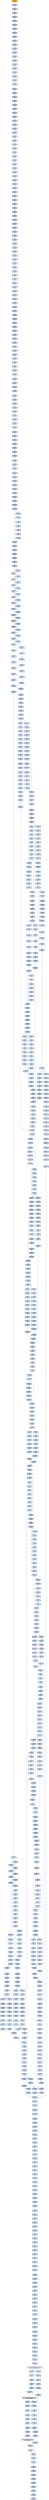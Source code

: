 strict digraph G {
	graph [bgcolor=transparent,
		name=G
	];
	node [color=lightsteelblue,
		fillcolor=lightsteelblue,
		shape=rectangle,
		style=filled
	];
	"0x00436178"	[color=lightgrey,
		fillcolor=orange,
		label="0x00436178
pusha"];
	"0x00436179"	[label="0x00436179
call"];
	"0x00436178" -> "0x00436179"	[color="#000000"];
	"0x0043617e"	[label="0x0043617e
popl"];
	"0x00436179" -> "0x0043617e"	[color="#000000"];
	"0x0043617f"	[label="0x0043617f
addl"];
	"0x0043617e" -> "0x0043617f"	[color="#000000"];
	"0x00436184"	[label="0x00436184
movl"];
	"0x0043617f" -> "0x00436184"	[color="#000000"];
	"0x00436186"	[label="0x00436186
addl"];
	"0x00436184" -> "0x00436186"	[color="#000000"];
	"0x00436188"	[label="0x00436188
subl"];
	"0x00436186" -> "0x00436188"	[color="#000000"];
	"0x0043618a"	[label="0x0043618a
movl"];
	"0x00436188" -> "0x0043618a"	[color="#000000"];
	"0x0043618c"	[label="0x0043618c
lodsw"];
	"0x0043618a" -> "0x0043618c"	[color="#000000"];
	"0x0043618e"	[label="0x0043618e
shll"];
	"0x0043618c" -> "0x0043618e"	[color="#000000"];
	"0x00436191"	[label="0x00436191
movl"];
	"0x0043618e" -> "0x00436191"	[color="#000000"];
	"0x00436193"	[label="0x00436193
pushl"];
	"0x00436191" -> "0x00436193"	[color="#000000"];
	"0x00436194"	[label="0x00436194
lodsl"];
	"0x00436193" -> "0x00436194"	[color="#000000"];
	"0x00436195"	[label="0x00436195
subl"];
	"0x00436194" -> "0x00436195"	[color="#000000"];
	"0x00436197"	[label="0x00436197
addl"];
	"0x00436195" -> "0x00436197"	[color="#000000"];
	"0x00436199"	[label="0x00436199
movl"];
	"0x00436197" -> "0x00436199"	[color="#000000"];
	"0x0043619b"	[label="0x0043619b
pushl"];
	"0x00436199" -> "0x0043619b"	[color="#000000"];
	"0x0043619c"	[label="0x0043619c
pushl"];
	"0x0043619b" -> "0x0043619c"	[color="#000000"];
	"0x0043619d"	[label="0x0043619d
decl"];
	"0x0043619c" -> "0x0043619d"	[color="#000000"];
	"0x0043619e"	[label="0x0043619e
movb"];
	"0x0043619d" -> "0x0043619e"	[color="#000000"];
	"0x004361a2"	[label="0x004361a2
movb"];
	"0x0043619e" -> "0x004361a2"	[color="#000000"];
	"0x004361a5"	[label="0x004361a5
jne"];
	"0x004361a2" -> "0x004361a5"	[color="#000000"];
	"0x004361a7"	[label="0x004361a7
subl"];
	"0x004361a5" -> "0x004361a7"	[color="#000000",
		label=F];
	"0x004361a9"	[label="0x004361a9
lodsb"];
	"0x004361a7" -> "0x004361a9"	[color="#000000"];
	"0x004361aa"	[label="0x004361aa
movl"];
	"0x004361a9" -> "0x004361aa"	[color="#000000"];
	"0x004361ac"	[label="0x004361ac
andb"];
	"0x004361aa" -> "0x004361ac"	[color="#000000"];
	"0x004361af"	[label="0x004361af
andb"];
	"0x004361ac" -> "0x004361af"	[color="#000000"];
	"0x004361b1"	[label="0x004361b1
shll"];
	"0x004361af" -> "0x004361b1"	[color="#000000"];
	"0x004361b4"	[label="0x004361b4
movb"];
	"0x004361b1" -> "0x004361b4"	[color="#000000"];
	"0x004361b6"	[label="0x004361b6
lodsb"];
	"0x004361b4" -> "0x004361b6"	[color="#000000"];
	"0x004361b7"	[label="0x004361b7
orl"];
	"0x004361b6" -> "0x004361b7"	[color="#000000"];
	"0x004361b9"	[label="0x004361b9
pushl"];
	"0x004361b7" -> "0x004361b9"	[color="#000000"];
	"0x004361ba"	[label="0x004361ba
addb"];
	"0x004361b9" -> "0x004361ba"	[color="#000000"];
	"0x004361bc"	[label="0x004361bc
movl"];
	"0x004361ba" -> "0x004361bc"	[color="#000000"];
	"0x004361c1"	[label="0x004361c1
shll"];
	"0x004361bc" -> "0x004361c1"	[color="#000000"];
	"0x004361c3"	[label="0x004361c3
popl"];
	"0x004361c1" -> "0x004361c3"	[color="#000000"];
	"0x004361c4"	[label="0x004361c4
popl"];
	"0x004361c3" -> "0x004361c4"	[color="#000000"];
	"0x004361c5"	[label="0x004361c5
movl"];
	"0x004361c4" -> "0x004361c5"	[color="#000000"];
	"0x004361c7"	[label="0x004361c7
leal"];
	"0x004361c5" -> "0x004361c7"	[color="#000000"];
	"0x004361ce"	[label="0x004361ce
pushl"];
	"0x004361c7" -> "0x004361ce"	[color="#000000"];
	"0x004361cf"	[label="0x004361cf
subl"];
	"0x004361ce" -> "0x004361cf"	[color="#000000"];
	"0x004361d1"	[label="0x004361d1
pushl"];
	"0x004361cf" -> "0x004361d1"	[color="#000000"];
	"0x004361d2"	[label="0x004361d2
pushl"];
	"0x004361d1" -> "0x004361d2"	[color="#000000"];
	"0x004361d3"	[label="0x004361d3
movl"];
	"0x004361d2" -> "0x004361d3"	[color="#000000"];
	"0x004361d5"	[label="0x004361d5
pushl"];
	"0x004361d3" -> "0x004361d5"	[color="#000000"];
	"0x004361d6"	[label="0x004361d6
movw"];
	"0x004361d5" -> "0x004361d6"	[color="#000000"];
	"0x004361d9"	[label="0x004361d9
shll"];
	"0x004361d6" -> "0x004361d9"	[color="#000000"];
	"0x004361dc"	[label="0x004361dc
pushl"];
	"0x004361d9" -> "0x004361dc"	[color="#000000"];
	"0x004361dd"	[label="0x004361dd
pushl"];
	"0x004361dc" -> "0x004361dd"	[color="#000000"];
	"0x004361de"	[label="0x004361de
addl"];
	"0x004361dd" -> "0x004361de"	[color="#000000"];
	"0x004361e1"	[label="0x004361e1
pushl"];
	"0x004361de" -> "0x004361e1"	[color="#000000"];
	"0x004361e2"	[label="0x004361e2
pushl"];
	"0x004361e1" -> "0x004361e2"	[color="#000000"];
	"0x004361e3"	[label="0x004361e3
addl"];
	"0x004361e2" -> "0x004361e3"	[color="#000000"];
	"0x004361e6"	[label="0x004361e6
pushl"];
	"0x004361e3" -> "0x004361e6"	[color="#000000"];
	"0x004361e7"	[label="0x004361e7
pushl"];
	"0x004361e6" -> "0x004361e7"	[color="#000000"];
	"0x004361e8"	[label="0x004361e8
call"];
	"0x004361e7" -> "0x004361e8"	[color="#000000"];
	"0x0043624b"	[label="0x0043624b
pushl"];
	"0x004361e8" -> "0x0043624b"	[color="#000000"];
	"0x0043624c"	[label="0x0043624c
pushl"];
	"0x0043624b" -> "0x0043624c"	[color="#000000"];
	"0x0043624d"	[label="0x0043624d
pushl"];
	"0x0043624c" -> "0x0043624d"	[color="#000000"];
	"0x0043624e"	[label="0x0043624e
pushl"];
	"0x0043624d" -> "0x0043624e"	[color="#000000"];
	"0x0043624f"	[label="0x0043624f
subl"];
	"0x0043624e" -> "0x0043624f"	[color="#000000"];
	"0x00436252"	[label="0x00436252
movl"];
	"0x0043624f" -> "0x00436252"	[color="#000000"];
	"0x00436259"	[label="0x00436259
movl"];
	"0x00436252" -> "0x00436259"	[color="#000000"];
	"0x00436261"	[label="0x00436261
movb"];
	"0x00436259" -> "0x00436261"	[color="#000000"];
	"0x00436266"	[label="0x00436266
movl"];
	"0x00436261" -> "0x00436266"	[color="#000000"];
	"0x0043626d"	[label="0x0043626d
leal"];
	"0x00436266" -> "0x0043626d"	[color="#000000"];
	"0x00436270"	[label="0x00436270
movl"];
	"0x0043626d" -> "0x00436270"	[color="#000000"];
	"0x00436274"	[label="0x00436274
movl"];
	"0x00436270" -> "0x00436274"	[color="#000000"];
	"0x00436279"	[label="0x00436279
movzbl"];
	"0x00436274" -> "0x00436279"	[color="#000000"];
	"0x0043627d"	[label="0x0043627d
movl"];
	"0x00436279" -> "0x0043627d"	[color="#000000"];
	"0x0043627f"	[label="0x0043627f
shll"];
	"0x0043627d" -> "0x0043627f"	[color="#000000"];
	"0x00436281"	[label="0x00436281
movl"];
	"0x0043627f" -> "0x00436281"	[color="#000000"];
	"0x00436283"	[label="0x00436283
decl"];
	"0x00436281" -> "0x00436283"	[color="#000000"];
	"0x00436284"	[label="0x00436284
movl"];
	"0x00436283" -> "0x00436284"	[color="#000000"];
	"0x00436288"	[label="0x00436288
movzbl"];
	"0x00436284" -> "0x00436288"	[color="#000000"];
	"0x0043628c"	[label="0x0043628c
shll"];
	"0x00436288" -> "0x0043628c"	[color="#000000"];
	"0x0043628e"	[label="0x0043628e
decl"];
	"0x0043628c" -> "0x0043628e"	[color="#000000"];
	"0x0043628f"	[label="0x0043628f
movl"];
	"0x0043628e" -> "0x0043628f"	[color="#000000"];
	"0x00436293"	[label="0x00436293
movl"];
	"0x0043628f" -> "0x00436293"	[color="#000000"];
	"0x0043629a"	[label="0x0043629a
movzbl"];
	"0x00436293" -> "0x0043629a"	[color="#000000"];
	"0x0043629d"	[label="0x0043629d
movl"];
	"0x0043629a" -> "0x0043629d"	[color="#000000"];
	"0x004362a4"	[label="0x004362a4
movl"];
	"0x0043629d" -> "0x004362a4"	[color="#000000"];
	"0x004362ac"	[label="0x004362ac
movl"];
	"0x004362a4" -> "0x004362ac"	[color="#000000"];
	"0x004362b2"	[label="0x004362b2
movl"];
	"0x004362ac" -> "0x004362b2"	[color="#000000"];
	"0x004362b7"	[label="0x004362b7
movl"];
	"0x004362b2" -> "0x004362b7"	[color="#000000"];
	"0x004362bb"	[label="0x004362bb
movl"];
	"0x004362b7" -> "0x004362bb"	[color="#000000"];
	"0x004362c3"	[label="0x004362c3
movl"];
	"0x004362bb" -> "0x004362c3"	[color="#000000"];
	"0x004362cb"	[label="0x004362cb
movl"];
	"0x004362c3" -> "0x004362cb"	[color="#000000"];
	"0x004362d3"	[label="0x004362d3
movl"];
	"0x004362cb" -> "0x004362d3"	[color="#000000"];
	"0x004362db"	[label="0x004362db
movzbl"];
	"0x004362d3" -> "0x004362db"	[color="#000000"];
	"0x004362df"	[label="0x004362df
addl"];
	"0x004362db" -> "0x004362df"	[color="#000000"];
	"0x004362e1"	[label="0x004362e1
shll"];
	"0x004362df" -> "0x004362e1"	[color="#000000"];
	"0x004362e3"	[label="0x004362e3
leal"];
	"0x004362e1" -> "0x004362e3"	[color="#000000"];
	"0x004362e9"	[label="0x004362e9
cmpl"];
	"0x004362e3" -> "0x004362e9"	[color="#000000"];
	"0x004362ed"	[label="0x004362ed
jae"];
	"0x004362e9" -> "0x004362ed"	[color="#000000"];
	"0x004362ef"	[label="0x004362ef
movl"];
	"0x004362ed" -> "0x004362ef"	[color="#000000",
		label=F];
	"0x004362f3"	[label="0x004362f3
movw"];
	"0x004362ef" -> "0x004362f3"	[color="#000000"];
	"0x004362f8"	[label="0x004362f8
addl"];
	"0x004362f3" -> "0x004362f8"	[color="#000000"];
	"0x004362fb"	[label="0x004362fb
loop"];
	"0x004362f8" -> "0x004362fb"	[color="#000000"];
	"0x004362fd"	[label="0x004362fd
movl"];
	"0x004362fb" -> "0x004362fd"	[color="#000000",
		label=F];
	"0x00436304"	[label="0x00436304
xorl"];
	"0x004362fd" -> "0x00436304"	[color="#000000"];
	"0x00436306"	[label="0x00436306
movl"];
	"0x00436304" -> "0x00436306"	[color="#000000"];
	"0x0043630e"	[label="0x0043630e
movl"];
	"0x00436306" -> "0x0043630e"	[color="#000000"];
	"0x00436310"	[label="0x00436310
addl"];
	"0x0043630e" -> "0x00436310"	[color="#000000"];
	"0x00436317"	[label="0x00436317
movl"];
	"0x00436310" -> "0x00436317"	[color="#000000"];
	"0x0043631b"	[label="0x0043631b
xorl"];
	"0x00436317" -> "0x0043631b"	[color="#000000"];
	"0x0043631d"	[label="0x0043631d
cmpl"];
	"0x0043631b" -> "0x0043631d"	[color="#000000"];
	"0x00436321"	[label="0x00436321
je"];
	"0x0043631d" -> "0x00436321"	[color="#000000"];
	"0x00436327"	[label="0x00436327
movzbl"];
	"0x00436321" -> "0x00436327"	[color="#000000",
		label=F];
	"0x0043632a"	[label="0x0043632a
shll"];
	"0x00436327" -> "0x0043632a"	[color="#000000"];
	"0x0043632d"	[label="0x0043632d
incl"];
	"0x0043632a" -> "0x0043632d"	[color="#000000"];
	"0x0043632e"	[label="0x0043632e
incl"];
	"0x0043632d" -> "0x0043632e"	[color="#000000"];
	"0x0043632f"	[label="0x0043632f
orl"];
	"0x0043632e" -> "0x0043632f"	[color="#000000"];
	"0x00436331"	[label="0x00436331
cmpl"];
	"0x0043632f" -> "0x00436331"	[color="#000000"];
	"0x00436334"	[label="0x00436334
jle"];
	"0x00436331" -> "0x00436334"	[color="#000000"];
	"0x00436336"	[label="0x00436336
movl"];
	"0x00436334" -> "0x00436336"	[color="#000000",
		label=F];
	"0x0043633d"	[label="0x0043633d
cmpl"];
	"0x00436336" -> "0x0043633d"	[color="#000000"];
	"0x00436341"	[label="0x00436341
jae"];
	"0x0043633d" -> "0x00436341"	[color="#000000"];
	"0x00436347"	[label="0x00436347
movl"];
	"0x00436341" -> "0x00436347"	[color="#000000",
		label=F];
	"0x0043634b"	[label="0x0043634b
andl"];
	"0x00436347" -> "0x0043634b"	[color="#000000"];
	"0x0043634f"	[label="0x0043634f
movl"];
	"0x0043634b" -> "0x0043634f"	[color="#000000"];
	"0x00436353"	[label="0x00436353
movl"];
	"0x0043634f" -> "0x00436353"	[color="#000000"];
	"0x00436357"	[label="0x00436357
shll"];
	"0x00436353" -> "0x00436357"	[color="#000000"];
	"0x0043635a"	[label="0x0043635a
movl"];
	"0x00436357" -> "0x0043635a"	[color="#000000"];
	"0x0043635e"	[label="0x0043635e
addl"];
	"0x0043635a" -> "0x0043635e"	[color="#000000"];
	"0x00436360"	[label="0x00436360
cmpl"];
	"0x0043635e" -> "0x00436360"	[color="#000000"];
	"0x00436368"	[label="0x00436368
leal"];
	"0x00436360" -> "0x00436368"	[color="#000000"];
	"0x0043636b"	[label="0x0043636b
ja"];
	"0x00436368" -> "0x0043636b"	[color="#000000"];
	"0x00436385"	[label="0x00436385
movl"];
	"0x0043636b" -> "0x00436385"	[color="#000000",
		label=T];
	"0x0043636d"	[label="0x0043636d
cmpl"];
	"0x0043636b" -> "0x0043636d"	[color="#000000",
		label=F];
	"0x00436389"	[label="0x00436389
movw"];
	"0x00436385" -> "0x00436389"	[color="#000000"];
	"0x0043638d"	[label="0x0043638d
shrl"];
	"0x00436389" -> "0x0043638d"	[color="#000000"];
	"0x00436390"	[label="0x00436390
movzwl"];
	"0x0043638d" -> "0x00436390"	[color="#000000"];
	"0x00436393"	[label="0x00436393
imull"];
	"0x00436390" -> "0x00436393"	[color="#000000"];
	"0x00436396"	[label="0x00436396
cmpl"];
	"0x00436393" -> "0x00436396"	[color="#000000"];
	"0x00436398"	[label="0x00436398
jae"];
	"0x00436396" -> "0x00436398"	[color="#000000"];
	"0x0043639e"	[label="0x0043639e
movl"];
	"0x00436398" -> "0x0043639e"	[color="#000000",
		label=F];
	"0x0043657b"	[label="0x0043657b
movl"];
	"0x00436398" -> "0x0043657b"	[color="#000000",
		label=T];
	"0x004363a2"	[label="0x004363a2
movl"];
	"0x0043639e" -> "0x004363a2"	[color="#000000"];
	"0x004363a7"	[label="0x004363a7
subl"];
	"0x004363a2" -> "0x004363a7"	[color="#000000"];
	"0x004363a9"	[label="0x004363a9
movb"];
	"0x004363a7" -> "0x004363a9"	[color="#000000"];
	"0x004363ad"	[label="0x004363ad
sarl"];
	"0x004363a9" -> "0x004363ad"	[color="#000000"];
	"0x004363b0"	[label="0x004363b0
movl"];
	"0x004363ad" -> "0x004363b0"	[color="#000000"];
	"0x004363b5"	[label="0x004363b5
leal"];
	"0x004363b0" -> "0x004363b5"	[color="#000000"];
	"0x004363b8"	[label="0x004363b8
movzbl"];
	"0x004363b5" -> "0x004363b8"	[color="#000000"];
	"0x004363bd"	[label="0x004363bd
movw"];
	"0x004363b8" -> "0x004363bd"	[color="#000000"];
	"0x004363c1"	[label="0x004363c1
movl"];
	"0x004363bd" -> "0x004363c1"	[color="#000000"];
	"0x004363c5"	[label="0x004363c5
andl"];
	"0x004363c1" -> "0x004363c5"	[color="#000000"];
	"0x004363c9"	[label="0x004363c9
movl"];
	"0x004363c5" -> "0x004363c9"	[color="#000000"];
	"0x004363cd"	[label="0x004363cd
shll"];
	"0x004363c9" -> "0x004363cd"	[color="#000000"];
	"0x004363cf"	[label="0x004363cf
movl"];
	"0x004363cd" -> "0x004363cf"	[color="#000000"];
	"0x004363d4"	[label="0x004363d4
subl"];
	"0x004363cf" -> "0x004363d4"	[color="#000000"];
	"0x004363d8"	[label="0x004363d8
sarl"];
	"0x004363d4" -> "0x004363d8"	[color="#000000"];
	"0x004363da"	[label="0x004363da
addl"];
	"0x004363d8" -> "0x004363da"	[color="#000000"];
	"0x004363dc"	[label="0x004363dc
imull"];
	"0x004363da" -> "0x004363dc"	[color="#000000"];
	"0x004363e2"	[label="0x004363e2
cmpl"];
	"0x004363dc" -> "0x004363e2"	[color="#000000"];
	"0x004363e7"	[label="0x004363e7
leal"];
	"0x004363e2" -> "0x004363e7"	[color="#000000"];
	"0x004363ee"	[label="0x004363ee
movl"];
	"0x004363e7" -> "0x004363ee"	[color="#000000"];
	"0x004363f2"	[label="0x004363f2
jle"];
	"0x004363ee" -> "0x004363f2"	[color="#000000"];
	"0x004364c2"	[label="0x004364c2
leal"];
	"0x004363f2" -> "0x004364c2"	[color="#000000",
		label=T];
	"0x004363f8"	[label="0x004363f8
movl"];
	"0x004363f2" -> "0x004363f8"	[color="#000000",
		label=F];
	"0x004364c5"	[label="0x004364c5
movl"];
	"0x004364c2" -> "0x004364c5"	[color="#000000"];
	"0x004364c9"	[label="0x004364c9
addl"];
	"0x004364c5" -> "0x004364c9"	[color="#000000"];
	"0x004364cb"	[label="0x004364cb
cmpl"];
	"0x004364c9" -> "0x004364cb"	[color="#000000"];
	"0x004364d3"	[label="0x004364d3
ja"];
	"0x004364cb" -> "0x004364d3"	[color="#000000"];
	"0x004364ed"	[label="0x004364ed
movl"];
	"0x004364d3" -> "0x004364ed"	[color="#000000",
		label=T];
	"0x004364d5"	[label="0x004364d5
cmpl"];
	"0x004364d3" -> "0x004364d5"	[color="#000000",
		label=F];
	"0x004364f1"	[label="0x004364f1
movw"];
	"0x004364ed" -> "0x004364f1"	[color="#000000"];
	"0x004364f5"	[label="0x004364f5
shrl"];
	"0x004364f1" -> "0x004364f5"	[color="#000000"];
	"0x004364f8"	[label="0x004364f8
movzwl"];
	"0x004364f5" -> "0x004364f8"	[color="#000000"];
	"0x004364fb"	[label="0x004364fb
imull"];
	"0x004364f8" -> "0x004364fb"	[color="#000000"];
	"0x004364fe"	[label="0x004364fe
cmpl"];
	"0x004364fb" -> "0x004364fe"	[color="#000000"];
	"0x00436500"	[label="0x00436500
jae"];
	"0x004364fe" -> "0x00436500"	[color="#000000"];
	"0x00436502"	[label="0x00436502
movl"];
	"0x00436500" -> "0x00436502"	[color="#000000",
		label=F];
	"0x0043651b"	[label="0x0043651b
subl"];
	"0x00436500" -> "0x0043651b"	[color="#000000",
		label=T];
	"0x00436506"	[label="0x00436506
movl"];
	"0x00436502" -> "0x00436506"	[color="#000000"];
	"0x0043650b"	[label="0x0043650b
subl"];
	"0x00436506" -> "0x0043650b"	[color="#000000"];
	"0x0043650d"	[label="0x0043650d
movl"];
	"0x0043650b" -> "0x0043650d"	[color="#000000"];
	"0x0043650f"	[label="0x0043650f
sarl"];
	"0x0043650d" -> "0x0043650f"	[color="#000000"];
	"0x00436512"	[label="0x00436512
leal"];
	"0x0043650f" -> "0x00436512"	[color="#000000"];
	"0x00436515"	[label="0x00436515
movw"];
	"0x00436512" -> "0x00436515"	[color="#000000"];
	"0x00436519"	[label="0x00436519
jmp"];
	"0x00436515" -> "0x00436519"	[color="#000000"];
	"0x004364ba"	[label="0x004364ba
cmpl"];
	"0x00436519" -> "0x004364ba"	[color="#000000"];
	"0x004364c0"	[label="0x004364c0
jg"];
	"0x004364ba" -> "0x004364c0"	[color="#000000"];
	"0x00436533"	[label="0x00436533
movl"];
	"0x004364c0" -> "0x00436533"	[color="#000000",
		label=T];
	"0x0043651f"	[label="0x0043651f
subl"];
	"0x0043651b" -> "0x0043651f"	[color="#000000"];
	"0x00436521"	[label="0x00436521
movl"];
	"0x0043651f" -> "0x00436521"	[color="#000000"];
	"0x00436523"	[label="0x00436523
leal"];
	"0x00436521" -> "0x00436523"	[color="#000000"];
	"0x00436526"	[label="0x00436526
shrw"];
	"0x00436523" -> "0x00436526"	[color="#000000"];
	"0x0043652a"	[label="0x0043652a
subw"];
	"0x00436526" -> "0x0043652a"	[color="#000000"];
	"0x0043652d"	[label="0x0043652d
movw"];
	"0x0043652a" -> "0x0043652d"	[color="#000000"];
	"0x00436531"	[label="0x00436531
jmp"];
	"0x0043652d" -> "0x00436531"	[color="#000000"];
	"0x00436531" -> "0x004364ba"	[color="#000000"];
	"0x00436537"	[label="0x00436537
movl"];
	"0x00436533" -> "0x00436537"	[color="#000000"];
	"0x00436539"	[label="0x00436539
movl"];
	"0x00436537" -> "0x00436539"	[color="#000000"];
	"0x00436540"	[label="0x00436540
movb"];
	"0x00436539" -> "0x00436540"	[color="#000000"];
	"0x00436544"	[label="0x00436544
movb"];
	"0x00436540" -> "0x00436544"	[color="#000000"];
	"0x00436547"	[label="0x00436547
incl"];
	"0x00436544" -> "0x00436547"	[color="#000000"];
	"0x00436548"	[label="0x00436548
cmpl"];
	"0x00436547" -> "0x00436548"	[color="#000000"];
	"0x0043654d"	[label="0x0043654d
movl"];
	"0x00436548" -> "0x0043654d"	[color="#000000"];
	"0x00436551"	[label="0x00436551
jg"];
	"0x0043654d" -> "0x00436551"	[color="#000000"];
	"0x00436553"	[label="0x00436553
movl"];
	"0x00436551" -> "0x00436553"	[color="#000000",
		label=F];
	"0x00436560"	[label="0x00436560
cmpl"];
	"0x00436551" -> "0x00436560"	[color="#000000",
		label=T];
	"0x0043655b"	[label="0x0043655b
jmp"];
	"0x00436553" -> "0x0043655b"	[color="#000000"];
	"0x00436c7c"	[label="0x00436c7c
movl"];
	"0x0043655b" -> "0x00436c7c"	[color="#000000"];
	"0x00436c83"	[label="0x00436c83
cmpl"];
	"0x00436c7c" -> "0x00436c83"	[color="#000000"];
	"0x00436c87"	[label="0x00436c87
jb"];
	"0x00436c83" -> "0x00436c87"	[color="#000000"];
	"0x00436c8d"	[label="0x00436c8d
cmpl"];
	"0x00436c87" -> "0x00436c8d"	[color="#000000",
		label=F];
	"0x00436371"	[label="0x00436371
je"];
	"0x0043636d" -> "0x00436371"	[color="#000000"];
	"0x00436377"	[label="0x00436377
shll"];
	"0x00436371" -> "0x00436377"	[color="#000000",
		label=F];
	"0x0043637c"	[label="0x0043637c
movzbl"];
	"0x00436377" -> "0x0043637c"	[color="#000000"];
	"0x0043637f"	[label="0x0043637f
shll"];
	"0x0043637c" -> "0x0043637f"	[color="#000000"];
	"0x00436382"	[label="0x00436382
incl"];
	"0x0043637f" -> "0x00436382"	[color="#000000"];
	"0x00436383"	[label="0x00436383
orl"];
	"0x00436382" -> "0x00436383"	[color="#000000"];
	"0x00436383" -> "0x00436385"	[color="#000000"];
	"0x004364d9"	[label="0x004364d9
je"];
	"0x004364d5" -> "0x004364d9"	[color="#000000"];
	"0x004364df"	[label="0x004364df
shll"];
	"0x004364d9" -> "0x004364df"	[color="#000000",
		label=F];
	"0x004364e4"	[label="0x004364e4
movzbl"];
	"0x004364df" -> "0x004364e4"	[color="#000000"];
	"0x004364e7"	[label="0x004364e7
shll"];
	"0x004364e4" -> "0x004364e7"	[color="#000000"];
	"0x004364ea"	[label="0x004364ea
incl"];
	"0x004364e7" -> "0x004364ea"	[color="#000000"];
	"0x004364eb"	[label="0x004364eb
orl"];
	"0x004364ea" -> "0x004364eb"	[color="#000000"];
	"0x004364eb" -> "0x004364ed"	[color="#000000"];
	"0x0043657f"	[label="0x0043657f
subl"];
	"0x0043657b" -> "0x0043657f"	[color="#000000"];
	"0x00436581"	[label="0x00436581
movl"];
	"0x0043657f" -> "0x00436581"	[color="#000000"];
	"0x00436585"	[label="0x00436585
subl"];
	"0x00436581" -> "0x00436585"	[color="#000000"];
	"0x00436587"	[label="0x00436587
movl"];
	"0x00436585" -> "0x00436587"	[color="#000000"];
	"0x00436589"	[label="0x00436589
shrw"];
	"0x00436587" -> "0x00436589"	[color="#000000"];
	"0x0043658d"	[label="0x0043658d
subw"];
	"0x00436589" -> "0x0043658d"	[color="#000000"];
	"0x00436590"	[label="0x00436590
cmpl"];
	"0x0043658d" -> "0x00436590"	[color="#000000"];
	"0x00436596"	[label="0x00436596
movw"];
	"0x00436590" -> "0x00436596"	[color="#000000"];
	"0x0043659a"	[label="0x0043659a
movl"];
	"0x00436596" -> "0x0043659a"	[color="#000000"];
	"0x0043659e"	[label="0x0043659e
leal"];
	"0x0043659a" -> "0x0043659e"	[color="#000000"];
	"0x004365a2"	[label="0x004365a2
movl"];
	"0x0043659e" -> "0x004365a2"	[color="#000000"];
	"0x004365a6"	[label="0x004365a6
ja"];
	"0x004365a2" -> "0x004365a6"	[color="#000000"];
	"0x004365be"	[label="0x004365be
movl"];
	"0x004365a6" -> "0x004365be"	[color="#000000",
		label=T];
	"0x004365a8"	[label="0x004365a8
cmpl"];
	"0x004365a6" -> "0x004365a8"	[color="#000000",
		label=F];
	"0x004365c2"	[label="0x004365c2
movl"];
	"0x004365be" -> "0x004365c2"	[color="#000000"];
	"0x004365c4"	[label="0x004365c4
shrl"];
	"0x004365c2" -> "0x004365c4"	[color="#000000"];
	"0x004365c7"	[label="0x004365c7
movw"];
	"0x004365c4" -> "0x004365c7"	[color="#000000"];
	"0x004365ce"	[label="0x004365ce
movzwl"];
	"0x004365c7" -> "0x004365ce"	[color="#000000"];
	"0x004365d1"	[label="0x004365d1
imull"];
	"0x004365ce" -> "0x004365d1"	[color="#000000"];
	"0x004365d4"	[label="0x004365d4
cmpl"];
	"0x004365d1" -> "0x004365d4"	[color="#000000"];
	"0x004365d6"	[label="0x004365d6
jae"];
	"0x004365d4" -> "0x004365d6"	[color="#000000"];
	"0x0043662a"	[label="0x0043662a
movl"];
	"0x004365d6" -> "0x0043662a"	[color="#000000",
		label=T];
	"0x004365d8"	[label="0x004365d8
movl"];
	"0x004365d6" -> "0x004365d8"	[color="#000000",
		label=F];
	"0x0043662c"	[label="0x0043662c
subl"];
	"0x0043662a" -> "0x0043662c"	[color="#000000"];
	"0x0043662e"	[label="0x0043662e
subl"];
	"0x0043662c" -> "0x0043662e"	[color="#000000"];
	"0x00436630"	[label="0x00436630
movl"];
	"0x0043662e" -> "0x00436630"	[color="#000000"];
	"0x00436632"	[label="0x00436632
shrw"];
	"0x00436630" -> "0x00436632"	[color="#000000"];
	"0x00436636"	[label="0x00436636
movl"];
	"0x00436632" -> "0x00436636"	[color="#000000"];
	"0x0043663a"	[label="0x0043663a
subw"];
	"0x00436636" -> "0x0043663a"	[color="#000000"];
	"0x0043663d"	[label="0x0043663d
cmpl"];
	"0x0043663a" -> "0x0043663d"	[color="#000000"];
	"0x00436643"	[label="0x00436643
movw"];
	"0x0043663d" -> "0x00436643"	[color="#000000"];
	"0x0043664a"	[label="0x0043664a
ja"];
	"0x00436643" -> "0x0043664a"	[color="#000000"];
	"0x00436662"	[label="0x00436662
movl"];
	"0x0043664a" -> "0x00436662"	[color="#000000",
		label=T];
	"0x0043664c"	[label="0x0043664c
cmpl"];
	"0x0043664a" -> "0x0043664c"	[color="#000000",
		label=F];
	"0x00436666"	[label="0x00436666
movl"];
	"0x00436662" -> "0x00436666"	[color="#000000"];
	"0x00436668"	[label="0x00436668
shrl"];
	"0x00436666" -> "0x00436668"	[color="#000000"];
	"0x0043666b"	[label="0x0043666b
movw"];
	"0x00436668" -> "0x0043666b"	[color="#000000"];
	"0x00436672"	[label="0x00436672
movzwl"];
	"0x0043666b" -> "0x00436672"	[color="#000000"];
	"0x00436675"	[label="0x00436675
imull"];
	"0x00436672" -> "0x00436675"	[color="#000000"];
	"0x00436678"	[label="0x00436678
cmpl"];
	"0x00436675" -> "0x00436678"	[color="#000000"];
	"0x0043667a"	[label="0x0043667a
jae"];
	"0x00436678" -> "0x0043667a"	[color="#000000"];
	"0x00436680"	[label="0x00436680
movl"];
	"0x0043667a" -> "0x00436680"	[color="#000000",
		label=F];
	"0x00436763"	[label="0x00436763
movl"];
	"0x0043667a" -> "0x00436763"	[color="#000000",
		label=T];
	"0x00436685"	[label="0x00436685
movl"];
	"0x00436680" -> "0x00436685"	[color="#000000"];
	"0x00436687"	[label="0x00436687
subl"];
	"0x00436685" -> "0x00436687"	[color="#000000"];
	"0x00436689"	[label="0x00436689
movl"];
	"0x00436687" -> "0x00436689"	[color="#000000"];
	"0x00436691"	[label="0x00436691
movl"];
	"0x00436689" -> "0x00436691"	[color="#000000"];
	"0x00436693"	[label="0x00436693
sarl"];
	"0x00436691" -> "0x00436693"	[color="#000000"];
	"0x00436696"	[label="0x00436696
leal"];
	"0x00436693" -> "0x00436696"	[color="#000000"];
	"0x00436699"	[label="0x00436699
movl"];
	"0x00436696" -> "0x00436699"	[color="#000000"];
	"0x0043669d"	[label="0x0043669d
movw"];
	"0x00436699" -> "0x0043669d"	[color="#000000"];
	"0x004366a4"	[label="0x004366a4
movl"];
	"0x0043669d" -> "0x004366a4"	[color="#000000"];
	"0x004366a8"	[label="0x004366a8
movl"];
	"0x004366a4" -> "0x004366a8"	[color="#000000"];
	"0x004366ac"	[label="0x004366ac
shll"];
	"0x004366a8" -> "0x004366ac"	[color="#000000"];
	"0x004366af"	[label="0x004366af
addl"];
	"0x004366ac" -> "0x004366af"	[color="#000000"];
	"0x004366b3"	[label="0x004366b3
cmpl"];
	"0x004366af" -> "0x004366b3"	[color="#000000"];
	"0x004366b9"	[label="0x004366b9
leal"];
	"0x004366b3" -> "0x004366b9"	[color="#000000"];
	"0x004366bc"	[label="0x004366bc
ja"];
	"0x004366b9" -> "0x004366bc"	[color="#000000"];
	"0x004366d4"	[label="0x004366d4
movw"];
	"0x004366bc" -> "0x004366d4"	[color="#000000",
		label=T];
	"0x004366be"	[label="0x004366be
cmpl"];
	"0x004366bc" -> "0x004366be"	[color="#000000",
		label=F];
	"0x004366db"	[label="0x004366db
movl"];
	"0x004366d4" -> "0x004366db"	[color="#000000"];
	"0x004366dd"	[label="0x004366dd
shrl"];
	"0x004366db" -> "0x004366dd"	[color="#000000"];
	"0x004366e0"	[label="0x004366e0
movzwl"];
	"0x004366dd" -> "0x004366e0"	[color="#000000"];
	"0x004366e3"	[label="0x004366e3
imull"];
	"0x004366e0" -> "0x004366e3"	[color="#000000"];
	"0x004366e6"	[label="0x004366e6
cmpl"];
	"0x004366e3" -> "0x004366e6"	[color="#000000"];
	"0x004366e8"	[label="0x004366e8
jae"];
	"0x004366e6" -> "0x004366e8"	[color="#000000"];
	"0x004366ea"	[label="0x004366ea
subl"];
	"0x004366e8" -> "0x004366ea"	[color="#000000",
		label=F];
	"0x0043674a"	[label="0x0043674a
subl"];
	"0x004366e8" -> "0x0043674a"	[color="#000000",
		label=T];
	"0x004366ee"	[label="0x004366ee
sarl"];
	"0x004366ea" -> "0x004366ee"	[color="#000000"];
	"0x004366f3"	[label="0x004366f3
movl"];
	"0x004366ee" -> "0x004366f3"	[color="#000000"];
	"0x004366f7"	[label="0x004366f7
movl"];
	"0x004366f3" -> "0x004366f7"	[color="#000000"];
	"0x004366fb"	[label="0x004366fb
cmpl"];
	"0x004366f7" -> "0x004366fb"	[color="#000000"];
	"0x00436700"	[label="0x00436700
leal"];
	"0x004366fb" -> "0x00436700"	[color="#000000"];
	"0x00436703"	[label="0x00436703
movw"];
	"0x00436700" -> "0x00436703"	[color="#000000"];
	"0x0043670a"	[label="0x0043670a
je"];
	"0x00436703" -> "0x0043670a"	[color="#000000"];
	"0x00436710"	[label="0x00436710
xorl"];
	"0x0043670a" -> "0x00436710"	[color="#000000",
		label=F];
	"0x00436712"	[label="0x00436712
cmpl"];
	"0x00436710" -> "0x00436712"	[color="#000000"];
	"0x00436717"	[label="0x00436717
movl"];
	"0x00436712" -> "0x00436717"	[color="#000000"];
	"0x0043671e"	[label="0x0043671e
movl"];
	"0x00436717" -> "0x0043671e"	[color="#000000"];
	"0x00436722"	[label="0x00436722
setg"];
	"0x0043671e" -> "0x00436722"	[color="#000000"];
	"0x00436725"	[label="0x00436725
leal"];
	"0x00436722" -> "0x00436725"	[color="#000000"];
	"0x00436729"	[label="0x00436729
movl"];
	"0x00436725" -> "0x00436729"	[color="#000000"];
	"0x0043672d"	[label="0x0043672d
movl"];
	"0x00436729" -> "0x0043672d"	[color="#000000"];
	"0x00436731"	[label="0x00436731
subl"];
	"0x0043672d" -> "0x00436731"	[color="#000000"];
	"0x00436735"	[label="0x00436735
movb"];
	"0x00436731" -> "0x00436735"	[color="#000000"];
	"0x00436738"	[label="0x00436738
movb"];
	"0x00436735" -> "0x00436738"	[color="#000000"];
	"0x0043673c"	[label="0x0043673c
movb"];
	"0x00436738" -> "0x0043673c"	[color="#000000"];
	"0x00436740"	[label="0x00436740
incl"];
	"0x0043673c" -> "0x00436740"	[color="#000000"];
	"0x00436741"	[label="0x00436741
movl"];
	"0x00436740" -> "0x00436741"	[color="#000000"];
	"0x00436745"	[label="0x00436745
jmp"];
	"0x00436741" -> "0x00436745"	[color="#000000"];
	"0x00436745" -> "0x00436c7c"	[color="#000000"];
	"0x004363fc"	[label="0x004363fc
subl"];
	"0x004363f8" -> "0x004363fc"	[color="#000000"];
	"0x00436400"	[label="0x00436400
movl"];
	"0x004363fc" -> "0x00436400"	[color="#000000"];
	"0x00436407"	[label="0x00436407
movzbl"];
	"0x00436400" -> "0x00436407"	[color="#000000"];
	"0x0043640b"	[label="0x0043640b
movl"];
	"0x00436407" -> "0x0043640b"	[color="#000000"];
	"0x0043640f"	[label="0x0043640f
shll"];
	"0x0043640b" -> "0x0043640f"	[color="#000000"];
	"0x00436413"	[label="0x00436413
movl"];
	"0x0043640f" -> "0x00436413"	[color="#000000"];
	"0x00436417"	[label="0x00436417
leal"];
	"0x00436413" -> "0x00436417"	[color="#000000"];
	"0x0043641a"	[label="0x0043641a
movl"];
	"0x00436417" -> "0x0043641a"	[color="#000000"];
	"0x0043641e"	[label="0x0043641e
andl"];
	"0x0043641a" -> "0x0043641e"	[color="#000000"];
	"0x00436424"	[label="0x00436424
cmpl"];
	"0x0043641e" -> "0x00436424"	[color="#000000"];
	"0x0043642c"	[label="0x0043642c
leal"];
	"0x00436424" -> "0x0043642c"	[color="#000000"];
	"0x00436430"	[label="0x00436430
movl"];
	"0x0043642c" -> "0x00436430"	[color="#000000"];
	"0x00436434"	[label="0x00436434
leal"];
	"0x00436430" -> "0x00436434"	[color="#000000"];
	"0x00436437"	[label="0x00436437
ja"];
	"0x00436434" -> "0x00436437"	[color="#000000"];
	"0x00436451"	[label="0x00436451
movl"];
	"0x00436437" -> "0x00436451"	[color="#000000",
		label=T];
	"0x00436439"	[label="0x00436439
cmpl"];
	"0x00436437" -> "0x00436439"	[color="#000000",
		label=F];
	"0x00436455"	[label="0x00436455
movw"];
	"0x00436451" -> "0x00436455"	[color="#000000"];
	"0x0043645c"	[label="0x0043645c
shrl"];
	"0x00436455" -> "0x0043645c"	[color="#000000"];
	"0x0043645f"	[label="0x0043645f
movzwl"];
	"0x0043645c" -> "0x0043645f"	[color="#000000"];
	"0x00436462"	[label="0x00436462
imull"];
	"0x0043645f" -> "0x00436462"	[color="#000000"];
	"0x00436465"	[label="0x00436465
cmpl"];
	"0x00436462" -> "0x00436465"	[color="#000000"];
	"0x00436467"	[label="0x00436467
jae"];
	"0x00436465" -> "0x00436467"	[color="#000000"];
	"0x0043648c"	[label="0x0043648c
subl"];
	"0x00436467" -> "0x0043648c"	[color="#000000",
		label=T];
	"0x00436469"	[label="0x00436469
movl"];
	"0x00436467" -> "0x00436469"	[color="#000000",
		label=F];
	"0x00436490"	[label="0x00436490
subl"];
	"0x0043648c" -> "0x00436490"	[color="#000000"];
	"0x00436492"	[label="0x00436492
movl"];
	"0x00436490" -> "0x00436492"	[color="#000000"];
	"0x00436494"	[label="0x00436494
leal"];
	"0x00436492" -> "0x00436494"	[color="#000000"];
	"0x00436497"	[label="0x00436497
shrw"];
	"0x00436494" -> "0x00436497"	[color="#000000"];
	"0x0043649b"	[label="0x0043649b
subw"];
	"0x00436497" -> "0x0043649b"	[color="#000000"];
	"0x0043649e"	[label="0x0043649e
cmpl"];
	"0x0043649b" -> "0x0043649e"	[color="#000000"];
	"0x004364a3"	[label="0x004364a3
movw"];
	"0x0043649e" -> "0x004364a3"	[color="#000000"];
	"0x004364aa"	[label="0x004364aa
je"];
	"0x004364a3" -> "0x004364aa"	[color="#000000"];
	"0x004364aa" -> "0x004364ba"	[color="#000000",
		label=T];
	"0x004364ac"	[label="0x004364ac
cmpl"];
	"0x004364aa" -> "0x004364ac"	[color="#000000",
		label=F];
	"0x00436565"	[label="0x00436565
jg"];
	"0x00436560" -> "0x00436565"	[color="#000000"];
	"0x00436567"	[label="0x00436567
subl"];
	"0x00436565" -> "0x00436567"	[color="#000000",
		label=F];
	"0x00436571"	[label="0x00436571
subl"];
	"0x00436565" -> "0x00436571"	[color="#000000",
		label=T];
	"0x0043656c"	[label="0x0043656c
jmp"];
	"0x00436567" -> "0x0043656c"	[color="#000000"];
	"0x0043656c" -> "0x00436c7c"	[color="#000000"];
	"0x004365da"	[label="0x004365da
movl"];
	"0x004365d8" -> "0x004365da"	[color="#000000"];
	"0x004365df"	[label="0x004365df
subl"];
	"0x004365da" -> "0x004365df"	[color="#000000"];
	"0x004365e1"	[label="0x004365e1
movl"];
	"0x004365df" -> "0x004365e1"	[color="#000000"];
	"0x004365e5"	[label="0x004365e5
sarl"];
	"0x004365e1" -> "0x004365e5"	[color="#000000"];
	"0x004365e8"	[label="0x004365e8
movl"];
	"0x004365e5" -> "0x004365e8"	[color="#000000"];
	"0x004365ec"	[label="0x004365ec
leal"];
	"0x004365e8" -> "0x004365ec"	[color="#000000"];
	"0x004365ef"	[label="0x004365ef
movl"];
	"0x004365ec" -> "0x004365ef"	[color="#000000"];
	"0x004365f3"	[label="0x004365f3
movl"];
	"0x004365ef" -> "0x004365f3"	[color="#000000"];
	"0x004365f7"	[label="0x004365f7
movl"];
	"0x004365f3" -> "0x004365f7"	[color="#000000"];
	"0x004365fb"	[label="0x004365fb
movw"];
	"0x004365f7" -> "0x004365fb"	[color="#000000"];
	"0x00436602"	[label="0x00436602
movl"];
	"0x004365fb" -> "0x00436602"	[color="#000000"];
	"0x00436606"	[label="0x00436606
movl"];
	"0x00436602" -> "0x00436606"	[color="#000000"];
	"0x0043660a"	[label="0x0043660a
movl"];
	"0x00436606" -> "0x0043660a"	[color="#000000"];
	"0x0043660e"	[label="0x0043660e
xorl"];
	"0x0043660a" -> "0x0043660e"	[color="#000000"];
	"0x00436610"	[label="0x00436610
cmpl"];
	"0x0043660e" -> "0x00436610"	[color="#000000"];
	"0x00436615"	[label="0x00436615
setg"];
	"0x00436610" -> "0x00436615"	[color="#000000"];
	"0x00436618"	[label="0x00436618
addl"];
	"0x00436615" -> "0x00436618"	[color="#000000"];
	"0x0043661e"	[label="0x0043661e
leal"];
	"0x00436618" -> "0x0043661e"	[color="#000000"];
	"0x00436621"	[label="0x00436621
movl"];
	"0x0043661e" -> "0x00436621"	[color="#000000"];
	"0x00436625"	[label="0x00436625
jmp"];
	"0x00436621" -> "0x00436625"	[color="#000000"];
	"0x0043689e"	[label="0x0043689e
cmpl"];
	"0x00436625" -> "0x0043689e"	[color="#000000"];
	"0x004368a4"	[label="0x004368a4
ja"];
	"0x0043689e" -> "0x004368a4"	[color="#000000"];
	"0x004368bc"	[label="0x004368bc
movw"];
	"0x004368a4" -> "0x004368bc"	[color="#000000",
		label=T];
	"0x004368a6"	[label="0x004368a6
cmpl"];
	"0x004368a4" -> "0x004368a6"	[color="#000000",
		label=F];
	"0x004368bf"	[label="0x004368bf
movl"];
	"0x004368bc" -> "0x004368bf"	[color="#000000"];
	"0x004368c1"	[label="0x004368c1
shrl"];
	"0x004368bf" -> "0x004368c1"	[color="#000000"];
	"0x004368c4"	[label="0x004368c4
movzwl"];
	"0x004368c1" -> "0x004368c4"	[color="#000000"];
	"0x004368c7"	[label="0x004368c7
imull"];
	"0x004368c4" -> "0x004368c7"	[color="#000000"];
	"0x004368ca"	[label="0x004368ca
cmpl"];
	"0x004368c7" -> "0x004368ca"	[color="#000000"];
	"0x004368cc"	[label="0x004368cc
jae"];
	"0x004368ca" -> "0x004368cc"	[color="#000000"];
	"0x004368ce"	[label="0x004368ce
movl"];
	"0x004368cc" -> "0x004368ce"	[color="#000000",
		label=F];
	"0x004368fd"	[label="0x004368fd
subl"];
	"0x004368cc" -> "0x004368fd"	[color="#000000",
		label=T];
	"0x004368d2"	[label="0x004368d2
movl"];
	"0x004368ce" -> "0x004368d2"	[color="#000000"];
	"0x004368d7"	[label="0x004368d7
subl"];
	"0x004368d2" -> "0x004368d7"	[color="#000000"];
	"0x004368d9"	[label="0x004368d9
shll"];
	"0x004368d7" -> "0x004368d9"	[color="#000000"];
	"0x004368de"	[label="0x004368de
sarl"];
	"0x004368d9" -> "0x004368de"	[color="#000000"];
	"0x004368e1"	[label="0x004368e1
movl"];
	"0x004368de" -> "0x004368e1"	[color="#000000"];
	"0x004368e9"	[label="0x004368e9
leal"];
	"0x004368e1" -> "0x004368e9"	[color="#000000"];
	"0x004368ec"	[label="0x004368ec
movw"];
	"0x004368e9" -> "0x004368ec"	[color="#000000"];
	"0x004368ef"	[label="0x004368ef
movl"];
	"0x004368ec" -> "0x004368ef"	[color="#000000"];
	"0x004368f3"	[label="0x004368f3
leal"];
	"0x004368ef" -> "0x004368f3"	[color="#000000"];
	"0x004368f7"	[label="0x004368f7
movl"];
	"0x004368f3" -> "0x004368f7"	[color="#000000"];
	"0x004368fb"	[label="0x004368fb
jmp"];
	"0x004368f7" -> "0x004368fb"	[color="#000000"];
	"0x0043696f"	[label="0x0043696f
movl"];
	"0x004368fb" -> "0x0043696f"	[color="#000000"];
	"0x00436977"	[label="0x00436977
jmp"];
	"0x0043696f" -> "0x00436977"	[color="#000000"];
	"0x004369a8"	[label="0x004369a8
movl"];
	"0x00436977" -> "0x004369a8"	[color="#000000"];
	"0x004369ac"	[label="0x004369ac
movl"];
	"0x004369a8" -> "0x004369ac"	[color="#000000"];
	"0x004369b1"	[label="0x004369b1
movl"];
	"0x004369ac" -> "0x004369b1"	[color="#000000"];
	"0x004369b5"	[label="0x004369b5
leal"];
	"0x004369b1" -> "0x004369b5"	[color="#000000"];
	"0x004369b8"	[label="0x004369b8
movl"];
	"0x004369b5" -> "0x004369b8"	[color="#000000"];
	"0x004369bc"	[label="0x004369bc
addl"];
	"0x004369b8" -> "0x004369bc"	[color="#000000"];
	"0x004369be"	[label="0x004369be
cmpl"];
	"0x004369bc" -> "0x004369be"	[color="#000000"];
	"0x004369c6"	[label="0x004369c6
ja"];
	"0x004369be" -> "0x004369c6"	[color="#000000"];
	"0x004369e0"	[label="0x004369e0
movl"];
	"0x004369c6" -> "0x004369e0"	[color="#000000",
		label=T];
	"0x004369c8"	[label="0x004369c8
cmpl"];
	"0x004369c6" -> "0x004369c8"	[color="#000000",
		label=F];
	"0x004369e4"	[label="0x004369e4
movw"];
	"0x004369e0" -> "0x004369e4"	[color="#000000"];
	"0x004369e7"	[label="0x004369e7
shrl"];
	"0x004369e4" -> "0x004369e7"	[color="#000000"];
	"0x004369ea"	[label="0x004369ea
movzwl"];
	"0x004369e7" -> "0x004369ea"	[color="#000000"];
	"0x004369ed"	[label="0x004369ed
imull"];
	"0x004369ea" -> "0x004369ed"	[color="#000000"];
	"0x004369f0"	[label="0x004369f0
cmpl"];
	"0x004369ed" -> "0x004369f0"	[color="#000000"];
	"0x004369f2"	[label="0x004369f2
jae"];
	"0x004369f0" -> "0x004369f2"	[color="#000000"];
	"0x004369f4"	[label="0x004369f4
movl"];
	"0x004369f2" -> "0x004369f4"	[color="#000000",
		label=F];
	"0x00436a0c"	[label="0x00436a0c
subl"];
	"0x004369f2" -> "0x00436a0c"	[color="#000000",
		label=T];
	"0x004369f8"	[label="0x004369f8
movl"];
	"0x004369f4" -> "0x004369f8"	[color="#000000"];
	"0x004369fd"	[label="0x004369fd
subl"];
	"0x004369f8" -> "0x004369fd"	[color="#000000"];
	"0x004369ff"	[label="0x004369ff
sarl"];
	"0x004369fd" -> "0x004369ff"	[color="#000000"];
	"0x00436a02"	[label="0x00436a02
leal"];
	"0x004369ff" -> "0x00436a02"	[color="#000000"];
	"0x00436a05"	[label="0x00436a05
movl"];
	"0x00436a02" -> "0x00436a05"	[color="#000000"];
	"0x00436a07"	[label="0x00436a07
movw"];
	"0x00436a05" -> "0x00436a07"	[color="#000000"];
	"0x00436a0a"	[label="0x00436a0a
jmp"];
	"0x00436a07" -> "0x00436a0a"	[color="#000000"];
	"0x00436a21"	[label="0x00436a21
movl"];
	"0x00436a0a" -> "0x00436a21"	[color="#000000"];
	"0x00436a25"	[label="0x00436a25
decl"];
	"0x00436a21" -> "0x00436a25"	[color="#000000"];
	"0x00436a26"	[label="0x00436a26
movl"];
	"0x00436a25" -> "0x00436a26"	[color="#000000"];
	"0x00436a2a"	[label="0x00436a2a
jne"];
	"0x00436a26" -> "0x00436a2a"	[color="#000000"];
	"0x00436a2c"	[label="0x00436a2c
movb"];
	"0x00436a2a" -> "0x00436a2c"	[color="#000000",
		label=F];
	"0x004369cc"	[label="0x004369cc
je"];
	"0x004369c8" -> "0x004369cc"	[color="#000000"];
	"0x004369d2"	[label="0x004369d2
shll"];
	"0x004369cc" -> "0x004369d2"	[color="#000000",
		label=F];
	"0x004369d7"	[label="0x004369d7
movzbl"];
	"0x004369d2" -> "0x004369d7"	[color="#000000"];
	"0x004369da"	[label="0x004369da
shll"];
	"0x004369d7" -> "0x004369da"	[color="#000000"];
	"0x004369dd"	[label="0x004369dd
incl"];
	"0x004369da" -> "0x004369dd"	[color="#000000"];
	"0x004369de"	[label="0x004369de
orl"];
	"0x004369dd" -> "0x004369de"	[color="#000000"];
	"0x004369de" -> "0x004369e0"	[color="#000000"];
	"0x00436a30"	[label="0x00436a30
movl"];
	"0x00436a2c" -> "0x00436a30"	[color="#000000"];
	"0x00436a35"	[label="0x00436a35
shll"];
	"0x00436a30" -> "0x00436a35"	[color="#000000"];
	"0x00436a37"	[label="0x00436a37
subl"];
	"0x00436a35" -> "0x00436a37"	[color="#000000"];
	"0x00436a39"	[label="0x00436a39
addl"];
	"0x00436a37" -> "0x00436a39"	[color="#000000"];
	"0x00436a3d"	[label="0x00436a3d
cmpl"];
	"0x00436a39" -> "0x00436a3d"	[color="#000000"];
	"0x00436a42"	[label="0x00436a42
movl"];
	"0x00436a3d" -> "0x00436a42"	[color="#000000"];
	"0x00436a46"	[label="0x00436a46
jg"];
	"0x00436a42" -> "0x00436a46"	[color="#000000"];
	"0x00436a4c"	[label="0x00436a4c
addl"];
	"0x00436a46" -> "0x00436a4c"	[color="#000000",
		label=F];
	"0x00436c33"	[label="0x00436c33
movl"];
	"0x00436a46" -> "0x00436c33"	[color="#000000",
		label=T];
	"0x00436a51"	[label="0x00436a51
cmpl"];
	"0x00436a4c" -> "0x00436a51"	[color="#000000"];
	"0x00436a54"	[label="0x00436a54
movl"];
	"0x00436a51" -> "0x00436a54"	[color="#000000"];
	"0x00436a56"	[label="0x00436a56
jle"];
	"0x00436a54" -> "0x00436a56"	[color="#000000"];
	"0x00436a5d"	[label="0x00436a5d
movl"];
	"0x00436a56" -> "0x00436a5d"	[color="#000000",
		label=T];
	"0x00436a58"	[label="0x00436a58
movl"];
	"0x00436a56" -> "0x00436a58"	[color="#000000",
		label=F];
	"0x00436a61"	[label="0x00436a61
shll"];
	"0x00436a5d" -> "0x00436a61"	[color="#000000"];
	"0x00436a64"	[label="0x00436a64
movl"];
	"0x00436a61" -> "0x00436a64"	[color="#000000"];
	"0x00436a6c"	[label="0x00436a6c
leal"];
	"0x00436a64" -> "0x00436a6c"	[color="#000000"];
	"0x00436a73"	[label="0x00436a73
movl"];
	"0x00436a6c" -> "0x00436a73"	[color="#000000"];
	"0x00436a77"	[label="0x00436a77
movl"];
	"0x00436a73" -> "0x00436a77"	[color="#000000"];
	"0x00436a7c"	[label="0x00436a7c
leal"];
	"0x00436a77" -> "0x00436a7c"	[color="#000000"];
	"0x00436a7f"	[label="0x00436a7f
movl"];
	"0x00436a7c" -> "0x00436a7f"	[color="#000000"];
	"0x00436a83"	[label="0x00436a83
addl"];
	"0x00436a7f" -> "0x00436a83"	[color="#000000"];
	"0x00436a85"	[label="0x00436a85
cmpl"];
	"0x00436a83" -> "0x00436a85"	[color="#000000"];
	"0x00436a8d"	[label="0x00436a8d
ja"];
	"0x00436a85" -> "0x00436a8d"	[color="#000000"];
	"0x00436aa7"	[label="0x00436aa7
movl"];
	"0x00436a8d" -> "0x00436aa7"	[color="#000000",
		label=T];
	"0x00436a8f"	[label="0x00436a8f
cmpl"];
	"0x00436a8d" -> "0x00436a8f"	[color="#000000",
		label=F];
	"0x00436aab"	[label="0x00436aab
movw"];
	"0x00436aa7" -> "0x00436aab"	[color="#000000"];
	"0x00436aae"	[label="0x00436aae
shrl"];
	"0x00436aab" -> "0x00436aae"	[color="#000000"];
	"0x00436ab1"	[label="0x00436ab1
movzwl"];
	"0x00436aae" -> "0x00436ab1"	[color="#000000"];
	"0x00436ab4"	[label="0x00436ab4
imull"];
	"0x00436ab1" -> "0x00436ab4"	[color="#000000"];
	"0x00436ab7"	[label="0x00436ab7
cmpl"];
	"0x00436ab4" -> "0x00436ab7"	[color="#000000"];
	"0x00436ab9"	[label="0x00436ab9
jae"];
	"0x00436ab7" -> "0x00436ab9"	[color="#000000"];
	"0x00436abb"	[label="0x00436abb
movl"];
	"0x00436ab9" -> "0x00436abb"	[color="#000000",
		label=F];
	"0x00436ad3"	[label="0x00436ad3
subl"];
	"0x00436ab9" -> "0x00436ad3"	[color="#000000",
		label=T];
	"0x00436abf"	[label="0x00436abf
movl"];
	"0x00436abb" -> "0x00436abf"	[color="#000000"];
	"0x00436ac4"	[label="0x00436ac4
subl"];
	"0x00436abf" -> "0x00436ac4"	[color="#000000"];
	"0x00436ac6"	[label="0x00436ac6
sarl"];
	"0x00436ac4" -> "0x00436ac6"	[color="#000000"];
	"0x00436ac9"	[label="0x00436ac9
leal"];
	"0x00436ac6" -> "0x00436ac9"	[color="#000000"];
	"0x00436acc"	[label="0x00436acc
movw"];
	"0x00436ac9" -> "0x00436acc"	[color="#000000"];
	"0x00436acf"	[label="0x00436acf
movl"];
	"0x00436acc" -> "0x00436acf"	[color="#000000"];
	"0x00436ad1"	[label="0x00436ad1
jmp"];
	"0x00436acf" -> "0x00436ad1"	[color="#000000"];
	"0x00436ae8"	[label="0x00436ae8
movl"];
	"0x00436ad1" -> "0x00436ae8"	[color="#000000"];
	"0x00436aec"	[label="0x00436aec
decl"];
	"0x00436ae8" -> "0x00436aec"	[color="#000000"];
	"0x00436aed"	[label="0x00436aed
movl"];
	"0x00436aec" -> "0x00436aed"	[color="#000000"];
	"0x00436af1"	[label="0x00436af1
jne"];
	"0x00436aed" -> "0x00436af1"	[color="#000000"];
	"0x00436af3"	[label="0x00436af3
leal"];
	"0x00436af1" -> "0x00436af3"	[color="#000000",
		label=F];
	"0x00436ad7"	[label="0x00436ad7
subl"];
	"0x00436ad3" -> "0x00436ad7"	[color="#000000"];
	"0x00436ad9"	[label="0x00436ad9
movl"];
	"0x00436ad7" -> "0x00436ad9"	[color="#000000"];
	"0x00436adb"	[label="0x00436adb
shrw"];
	"0x00436ad9" -> "0x00436adb"	[color="#000000"];
	"0x00436adf"	[label="0x00436adf
subw"];
	"0x00436adb" -> "0x00436adf"	[color="#000000"];
	"0x00436ae2"	[label="0x00436ae2
leal"];
	"0x00436adf" -> "0x00436ae2"	[color="#000000"];
	"0x00436ae5"	[label="0x00436ae5
movw"];
	"0x00436ae2" -> "0x00436ae5"	[color="#000000"];
	"0x00436ae5" -> "0x00436ae8"	[color="#000000"];
	"0x00436af6"	[label="0x00436af6
cmpl"];
	"0x00436af3" -> "0x00436af6"	[color="#000000"];
	"0x00436af9"	[label="0x00436af9
movl"];
	"0x00436af6" -> "0x00436af9"	[color="#000000"];
	"0x00436afc"	[label="0x00436afc
jle"];
	"0x00436af9" -> "0x00436afc"	[color="#000000"];
	"0x00436b02"	[label="0x00436b02
movl"];
	"0x00436afc" -> "0x00436b02"	[color="#000000",
		label=F];
	"0x00436c29"	[label="0x00436c29
movl"];
	"0x00436afc" -> "0x00436c29"	[color="#000000",
		label=T];
	"0x00436b04"	[label="0x00436b04
movl"];
	"0x00436b02" -> "0x00436b04"	[color="#000000"];
	"0x00436b06"	[label="0x00436b06
sarl"];
	"0x00436b04" -> "0x00436b06"	[color="#000000"];
	"0x00436b08"	[label="0x00436b08
andl"];
	"0x00436b06" -> "0x00436b08"	[color="#000000"];
	"0x00436b0b"	[label="0x00436b0b
leal"];
	"0x00436b08" -> "0x00436b0b"	[color="#000000"];
	"0x00436b0e"	[label="0x00436b0e
orl"];
	"0x00436b0b" -> "0x00436b0e"	[color="#000000"];
	"0x00436b11"	[label="0x00436b11
cmpl"];
	"0x00436b0e" -> "0x00436b11"	[color="#000000"];
	"0x00436b14"	[label="0x00436b14
movl"];
	"0x00436b11" -> "0x00436b14"	[color="#000000"];
	"0x00436b18"	[label="0x00436b18
jg"];
	"0x00436b14" -> "0x00436b18"	[color="#000000"];
	"0x00436b1a"	[label="0x00436b1a
movl"];
	"0x00436b18" -> "0x00436b1a"	[color="#000000",
		label=F];
	"0x00436b36"	[label="0x00436b36
leal"];
	"0x00436b18" -> "0x00436b36"	[color="#000000",
		label=T];
	"0x00436b1e"	[label="0x00436b1e
shll"];
	"0x00436b1a" -> "0x00436b1e"	[color="#000000"];
	"0x00436b20"	[label="0x00436b20
addl"];
	"0x00436b1e" -> "0x00436b20"	[color="#000000"];
	"0x00436b22"	[label="0x00436b22
movl"];
	"0x00436b20" -> "0x00436b22"	[color="#000000"];
	"0x00436b25"	[label="0x00436b25
leal"];
	"0x00436b22" -> "0x00436b25"	[color="#000000"];
	"0x00436b29"	[label="0x00436b29
subl"];
	"0x00436b25" -> "0x00436b29"	[color="#000000"];
	"0x00436b2b"	[label="0x00436b2b
addl"];
	"0x00436b29" -> "0x00436b2b"	[color="#000000"];
	"0x00436b30"	[label="0x00436b30
movl"];
	"0x00436b2b" -> "0x00436b30"	[color="#000000"];
	"0x00436b34"	[label="0x00436b34
jmp"];
	"0x00436b30" -> "0x00436b34"	[color="#000000"];
	"0x00436b8c"	[label="0x00436b8c
movl"];
	"0x00436b34" -> "0x00436b8c"	[color="#000000"];
	"0x00436b94"	[label="0x00436b94
movl"];
	"0x00436b8c" -> "0x00436b94"	[color="#000000"];
	"0x00436b99"	[label="0x00436b99
movl"];
	"0x00436b94" -> "0x00436b99"	[color="#000000"];
	"0x00436b9d"	[label="0x00436b9d
addl"];
	"0x00436b99" -> "0x00436b9d"	[color="#000000"];
	"0x00436b9f"	[label="0x00436b9f
movl"];
	"0x00436b9d" -> "0x00436b9f"	[color="#000000"];
	"0x00436ba3"	[label="0x00436ba3
addl"];
	"0x00436b9f" -> "0x00436ba3"	[color="#000000"];
	"0x00436ba5"	[label="0x00436ba5
cmpl"];
	"0x00436ba3" -> "0x00436ba5"	[color="#000000"];
	"0x00436bad"	[label="0x00436bad
ja"];
	"0x00436ba5" -> "0x00436bad"	[color="#000000"];
	"0x00436baf"	[label="0x00436baf
cmpl"];
	"0x00436bad" -> "0x00436baf"	[color="#000000",
		label=F];
	"0x00436bc7"	[label="0x00436bc7
movl"];
	"0x00436bad" -> "0x00436bc7"	[color="#000000",
		label=T];
	"0x00436bb3"	[label="0x00436bb3
je"];
	"0x00436baf" -> "0x00436bb3"	[color="#000000"];
	"0x00436bb9"	[label="0x00436bb9
shll"];
	"0x00436bb3" -> "0x00436bb9"	[color="#000000",
		label=F];
	"0x00436bbe"	[label="0x00436bbe
movzbl"];
	"0x00436bb9" -> "0x00436bbe"	[color="#000000"];
	"0x00436bc1"	[label="0x00436bc1
shll"];
	"0x00436bbe" -> "0x00436bc1"	[color="#000000"];
	"0x00436bc4"	[label="0x00436bc4
incl"];
	"0x00436bc1" -> "0x00436bc4"	[color="#000000"];
	"0x00436bc5"	[label="0x00436bc5
orl"];
	"0x00436bc4" -> "0x00436bc5"	[color="#000000"];
	"0x00436bc5" -> "0x00436bc7"	[color="#000000"];
	"0x00436bcb"	[label="0x00436bcb
movw"];
	"0x00436bc7" -> "0x00436bcb"	[color="#000000"];
	"0x00436bcf"	[label="0x00436bcf
shrl"];
	"0x00436bcb" -> "0x00436bcf"	[color="#000000"];
	"0x00436bd2"	[label="0x00436bd2
movzwl"];
	"0x00436bcf" -> "0x00436bd2"	[color="#000000"];
	"0x00436bd5"	[label="0x00436bd5
imull"];
	"0x00436bd2" -> "0x00436bd5"	[color="#000000"];
	"0x00436bd8"	[label="0x00436bd8
cmpl"];
	"0x00436bd5" -> "0x00436bd8"	[color="#000000"];
	"0x00436bda"	[label="0x00436bda
jae"];
	"0x00436bd8" -> "0x00436bda"	[color="#000000"];
	"0x00436bdc"	[label="0x00436bdc
movl"];
	"0x00436bda" -> "0x00436bdc"	[color="#000000",
		label=F];
	"0x00436bf7"	[label="0x00436bf7
subl"];
	"0x00436bda" -> "0x00436bf7"	[color="#000000",
		label=T];
	"0x00436be0"	[label="0x00436be0
movl"];
	"0x00436bdc" -> "0x00436be0"	[color="#000000"];
	"0x00436be5"	[label="0x00436be5
subl"];
	"0x00436be0" -> "0x00436be5"	[color="#000000"];
	"0x00436be7"	[label="0x00436be7
sarl"];
	"0x00436be5" -> "0x00436be7"	[color="#000000"];
	"0x00436bea"	[label="0x00436bea
leal"];
	"0x00436be7" -> "0x00436bea"	[color="#000000"];
	"0x00436bed"	[label="0x00436bed
movw"];
	"0x00436bea" -> "0x00436bed"	[color="#000000"];
	"0x00436bf1"	[label="0x00436bf1
movl"];
	"0x00436bed" -> "0x00436bf1"	[color="#000000"];
	"0x00436bf5"	[label="0x00436bf5
jmp"];
	"0x00436bf1" -> "0x00436bf5"	[color="#000000"];
	"0x00436c16"	[label="0x00436c16
movl"];
	"0x00436bf5" -> "0x00436c16"	[color="#000000"];
	"0x00436c1a"	[label="0x00436c1a
shll"];
	"0x00436c16" -> "0x00436c1a"	[color="#000000"];
	"0x00436c1e"	[label="0x00436c1e
decl"];
	"0x00436c1a" -> "0x00436c1e"	[color="#000000"];
	"0x00436c1f"	[label="0x00436c1f
movl"];
	"0x00436c1e" -> "0x00436c1f"	[color="#000000"];
	"0x00436c23"	[label="0x00436c23
jne"];
	"0x00436c1f" -> "0x00436c23"	[color="#000000"];
	"0x00436c23" -> "0x00436c29"	[color="#000000",
		label=F];
	"0x00436bfb"	[label="0x00436bfb
subl"];
	"0x00436bf7" -> "0x00436bfb"	[color="#000000"];
	"0x00436bfd"	[label="0x00436bfd
movl"];
	"0x00436bfb" -> "0x00436bfd"	[color="#000000"];
	"0x00436bff"	[label="0x00436bff
shrw"];
	"0x00436bfd" -> "0x00436bff"	[color="#000000"];
	"0x00436c03"	[label="0x00436c03
subw"];
	"0x00436bff" -> "0x00436c03"	[color="#000000"];
	"0x00436c06"	[label="0x00436c06
movl"];
	"0x00436c03" -> "0x00436c06"	[color="#000000"];
	"0x00436c0a"	[label="0x00436c0a
movw"];
	"0x00436c06" -> "0x00436c0a"	[color="#000000"];
	"0x00436c0e"	[label="0x00436c0e
movl"];
	"0x00436c0a" -> "0x00436c0e"	[color="#000000"];
	"0x00436c12"	[label="0x00436c12
incl"];
	"0x00436c0e" -> "0x00436c12"	[color="#000000"];
	"0x00436c13"	[label="0x00436c13
orl"];
	"0x00436c12" -> "0x00436c13"	[color="#000000"];
	"0x00436c13" -> "0x00436c16"	[color="#000000"];
	"0x00436c2c"	[label="0x00436c2c
incl"];
	"0x00436c29" -> "0x00436c2c"	[color="#000000"];
	"0x00436c2d"	[label="0x00436c2d
movl"];
	"0x00436c2c" -> "0x00436c2d"	[color="#000000"];
	"0x00436c31"	[label="0x00436c31
je"];
	"0x00436c2d" -> "0x00436c31"	[color="#000000"];
	"0x00436c31" -> "0x00436c33"	[color="#000000",
		label=F];
	"0x00436c37"	[label="0x00436c37
movl"];
	"0x00436c33" -> "0x00436c37"	[color="#000000"];
	"0x00436c3b"	[label="0x00436c3b
addl"];
	"0x00436c37" -> "0x00436c3b"	[color="#000000"];
	"0x00436c3e"	[label="0x00436c3e
cmpl"];
	"0x00436c3b" -> "0x00436c3e"	[color="#000000"];
	"0x00436c42"	[label="0x00436c42
ja"];
	"0x00436c3e" -> "0x00436c42"	[color="#000000"];
	"0x00436c44"	[label="0x00436c44
movl"];
	"0x00436c42" -> "0x00436c44"	[color="#000000",
		label=F];
	"0x00436c4b"	[label="0x00436c4b
movl"];
	"0x00436c44" -> "0x00436c4b"	[color="#000000"];
	"0x00436c4d"	[label="0x00436c4d
subl"];
	"0x00436c4b" -> "0x00436c4d"	[color="#000000"];
	"0x00436c51"	[label="0x00436c51
addl"];
	"0x00436c4d" -> "0x00436c51"	[color="#000000"];
	"0x00436c58"	[label="0x00436c58
leal"];
	"0x00436c51" -> "0x00436c58"	[color="#000000"];
	"0x00436c5c"	[label="0x00436c5c
movb"];
	"0x00436c58" -> "0x00436c5c"	[color="#000000"];
	"0x00436c5e"	[label="0x00436c5e
incl"];
	"0x00436c5c" -> "0x00436c5e"	[color="#000000"];
	"0x00436c5f"	[label="0x00436c5f
movb"];
	"0x00436c5e" -> "0x00436c5f"	[color="#000000"];
	"0x00436c63"	[label="0x00436c63
movb"];
	"0x00436c5f" -> "0x00436c63"	[color="#000000"];
	"0x00436c65"	[label="0x00436c65
incl"];
	"0x00436c63" -> "0x00436c65"	[color="#000000"];
	"0x00436c66"	[label="0x00436c66
incl"];
	"0x00436c65" -> "0x00436c66"	[color="#000000"];
	"0x00436c6a"	[label="0x00436c6a
decl"];
	"0x00436c66" -> "0x00436c6a"	[color="#000000"];
	"0x00436c6b"	[label="0x00436c6b
je"];
	"0x00436c6a" -> "0x00436c6b"	[color="#000000"];
	"0x00436c6b" -> "0x00436c7c"	[color="#000000",
		label=T];
	"0x0043646d"	[label="0x0043646d
movl"];
	"0x00436469" -> "0x0043646d"	[color="#000000"];
	"0x00436472"	[label="0x00436472
subl"];
	"0x0043646d" -> "0x00436472"	[color="#000000"];
	"0x00436474"	[label="0x00436474
movl"];
	"0x00436472" -> "0x00436474"	[color="#000000"];
	"0x00436476"	[label="0x00436476
sarl"];
	"0x00436474" -> "0x00436476"	[color="#000000"];
	"0x00436479"	[label="0x00436479
cmpl"];
	"0x00436476" -> "0x00436479"	[color="#000000"];
	"0x0043647e"	[label="0x0043647e
leal"];
	"0x00436479" -> "0x0043647e"	[color="#000000"];
	"0x00436481"	[label="0x00436481
movw"];
	"0x0043647e" -> "0x00436481"	[color="#000000"];
	"0x00436488"	[label="0x00436488
je"];
	"0x00436481" -> "0x00436488"	[color="#000000"];
	"0x00436488" -> "0x004364ac"	[color="#000000",
		label=T];
	"0x0043648a"	[label="0x0043648a
jmp"];
	"0x00436488" -> "0x0043648a"	[color="#000000",
		label=F];
	"0x004364b2"	[label="0x004364b2
jle"];
	"0x004364ac" -> "0x004364b2"	[color="#000000"];
	"0x004364b8"	[label="0x004364b8
jmp"];
	"0x004364b2" -> "0x004364b8"	[color="#000000",
		label=F];
	"0x0043648a" -> "0x004364ba"	[color="#000000"];
	"0x00436a93"	[label="0x00436a93
je"];
	"0x00436a8f" -> "0x00436a93"	[color="#000000"];
	"0x00436a99"	[label="0x00436a99
shll"];
	"0x00436a93" -> "0x00436a99"	[color="#000000",
		label=F];
	"0x00436a9e"	[label="0x00436a9e
movzbl"];
	"0x00436a99" -> "0x00436a9e"	[color="#000000"];
	"0x00436aa1"	[label="0x00436aa1
shll"];
	"0x00436a9e" -> "0x00436aa1"	[color="#000000"];
	"0x00436aa4"	[label="0x00436aa4
incl"];
	"0x00436aa1" -> "0x00436aa4"	[color="#000000"];
	"0x00436aa5"	[label="0x00436aa5
orl"];
	"0x00436aa4" -> "0x00436aa5"	[color="#000000"];
	"0x00436aa5" -> "0x00436aa7"	[color="#000000"];
	"0x0043643d"	[label="0x0043643d
je"];
	"0x00436439" -> "0x0043643d"	[color="#000000"];
	"0x00436443"	[label="0x00436443
shll"];
	"0x0043643d" -> "0x00436443"	[color="#000000",
		label=F];
	"0x00436448"	[label="0x00436448
movzbl"];
	"0x00436443" -> "0x00436448"	[color="#000000"];
	"0x0043644b"	[label="0x0043644b
shll"];
	"0x00436448" -> "0x0043644b"	[color="#000000"];
	"0x0043644e"	[label="0x0043644e
incl"];
	"0x0043644b" -> "0x0043644e"	[color="#000000"];
	"0x0043644f"	[label="0x0043644f
orl"];
	"0x0043644e" -> "0x0043644f"	[color="#000000"];
	"0x0043644f" -> "0x00436451"	[color="#000000"];
	"0x0043674c"	[label="0x0043674c
subl"];
	"0x0043674a" -> "0x0043674c"	[color="#000000"];
	"0x0043674e"	[label="0x0043674e
movl"];
	"0x0043674c" -> "0x0043674e"	[color="#000000"];
	"0x00436750"	[label="0x00436750
shrw"];
	"0x0043674e" -> "0x00436750"	[color="#000000"];
	"0x00436754"	[label="0x00436754
subw"];
	"0x00436750" -> "0x00436754"	[color="#000000"];
	"0x00436757"	[label="0x00436757
movw"];
	"0x00436754" -> "0x00436757"	[color="#000000"];
	"0x0043675e"	[label="0x0043675e
jmp"];
	"0x00436757" -> "0x0043675e"	[color="#000000"];
	"0x00436882"	[label="0x00436882
xorl"];
	"0x0043675e" -> "0x00436882"	[color="#000000"];
	"0x00436884"	[label="0x00436884
cmpl"];
	"0x00436882" -> "0x00436884"	[color="#000000"];
	"0x00436889"	[label="0x00436889
movl"];
	"0x00436884" -> "0x00436889"	[color="#000000"];
	"0x0043688d"	[label="0x0043688d
setg"];
	"0x00436889" -> "0x0043688d"	[color="#000000"];
	"0x00436890"	[label="0x00436890
addl"];
	"0x0043688d" -> "0x00436890"	[color="#000000"];
	"0x00436896"	[label="0x00436896
leal"];
	"0x00436890" -> "0x00436896"	[color="#000000"];
	"0x0043689a"	[label="0x0043689a
movl"];
	"0x00436896" -> "0x0043689a"	[color="#000000"];
	"0x0043689a" -> "0x0043689e"	[color="#000000"];
	"0x00436a10"	[label="0x00436a10
subl"];
	"0x00436a0c" -> "0x00436a10"	[color="#000000"];
	"0x00436a12"	[label="0x00436a12
movl"];
	"0x00436a10" -> "0x00436a12"	[color="#000000"];
	"0x00436a14"	[label="0x00436a14
shrw"];
	"0x00436a12" -> "0x00436a14"	[color="#000000"];
	"0x00436a18"	[label="0x00436a18
subw"];
	"0x00436a14" -> "0x00436a18"	[color="#000000"];
	"0x00436a1b"	[label="0x00436a1b
movw"];
	"0x00436a18" -> "0x00436a1b"	[color="#000000"];
	"0x00436a1e"	[label="0x00436a1e
leal"];
	"0x00436a1b" -> "0x00436a1e"	[color="#000000"];
	"0x00436a1e" -> "0x00436a21"	[color="#000000"];
	"0x004365ac"	[label="0x004365ac
je"];
	"0x004365a8" -> "0x004365ac"	[color="#000000"];
	"0x004365b2"	[label="0x004365b2
movzbl"];
	"0x004365ac" -> "0x004365b2"	[color="#000000",
		label=F];
	"0x004365b5"	[label="0x004365b5
shll"];
	"0x004365b2" -> "0x004365b5"	[color="#000000"];
	"0x004365b8"	[label="0x004365b8
shll"];
	"0x004365b5" -> "0x004365b8"	[color="#000000"];
	"0x004365bb"	[label="0x004365bb
incl"];
	"0x004365b8" -> "0x004365bb"	[color="#000000"];
	"0x004365bc"	[label="0x004365bc
orl"];
	"0x004365bb" -> "0x004365bc"	[color="#000000"];
	"0x004365bc" -> "0x004365be"	[color="#000000"];
	"0x00436576"	[label="0x00436576
jmp"];
	"0x00436571" -> "0x00436576"	[color="#000000"];
	"0x00436576" -> "0x00436c7c"	[color="#000000"];
	"0x00436650"	[label="0x00436650
je"];
	"0x0043664c" -> "0x00436650"	[color="#000000"];
	"0x00436656"	[label="0x00436656
movzbl"];
	"0x00436650" -> "0x00436656"	[color="#000000",
		label=F];
	"0x00436659"	[label="0x00436659
shll"];
	"0x00436656" -> "0x00436659"	[color="#000000"];
	"0x0043665c"	[label="0x0043665c
shll"];
	"0x00436659" -> "0x0043665c"	[color="#000000"];
	"0x0043665f"	[label="0x0043665f
incl"];
	"0x0043665c" -> "0x0043665f"	[color="#000000"];
	"0x00436660"	[label="0x00436660
orl"];
	"0x0043665f" -> "0x00436660"	[color="#000000"];
	"0x00436660" -> "0x00436662"	[color="#000000"];
	"0x00436765"	[label="0x00436765
subl"];
	"0x00436763" -> "0x00436765"	[color="#000000"];
	"0x00436767"	[label="0x00436767
shrw"];
	"0x00436765" -> "0x00436767"	[color="#000000"];
	"0x0043676b"	[label="0x0043676b
movl"];
	"0x00436767" -> "0x0043676b"	[color="#000000"];
	"0x0043676f"	[label="0x0043676f
subw"];
	"0x0043676b" -> "0x0043676f"	[color="#000000"];
	"0x00436772"	[label="0x00436772
subl"];
	"0x0043676f" -> "0x00436772"	[color="#000000"];
	"0x00436774"	[label="0x00436774
cmpl"];
	"0x00436772" -> "0x00436774"	[color="#000000"];
	"0x0043677a"	[label="0x0043677a
movw"];
	"0x00436774" -> "0x0043677a"	[color="#000000"];
	"0x00436781"	[label="0x00436781
ja"];
	"0x0043677a" -> "0x00436781"	[color="#000000"];
	"0x00436799"	[label="0x00436799
movl"];
	"0x00436781" -> "0x00436799"	[color="#000000",
		label=T];
	"0x00436783"	[label="0x00436783
cmpl"];
	"0x00436781" -> "0x00436783"	[color="#000000",
		label=F];
	"0x0043679d"	[label="0x0043679d
movl"];
	"0x00436799" -> "0x0043679d"	[color="#000000"];
	"0x0043679f"	[label="0x0043679f
shrl"];
	"0x0043679d" -> "0x0043679f"	[color="#000000"];
	"0x004367a2"	[label="0x004367a2
movw"];
	"0x0043679f" -> "0x004367a2"	[color="#000000"];
	"0x004367a9"	[label="0x004367a9
movzwl"];
	"0x004367a2" -> "0x004367a9"	[color="#000000"];
	"0x004367ac"	[label="0x004367ac
imull"];
	"0x004367a9" -> "0x004367ac"	[color="#000000"];
	"0x004367af"	[label="0x004367af
cmpl"];
	"0x004367ac" -> "0x004367af"	[color="#000000"];
	"0x004367b1"	[label="0x004367b1
jae"];
	"0x004367af" -> "0x004367b1"	[color="#000000"];
	"0x004367b3"	[label="0x004367b3
movl"];
	"0x004367b1" -> "0x004367b3"	[color="#000000",
		label=F];
	"0x004367d6"	[label="0x004367d6
movl"];
	"0x004367b1" -> "0x004367d6"	[color="#000000",
		label=T];
	"0x004367b5"	[label="0x004367b5
movl"];
	"0x004367b3" -> "0x004367b5"	[color="#000000"];
	"0x004367ba"	[label="0x004367ba
subl"];
	"0x004367b5" -> "0x004367ba"	[color="#000000"];
	"0x004367bc"	[label="0x004367bc
movl"];
	"0x004367ba" -> "0x004367bc"	[color="#000000"];
	"0x004367c0"	[label="0x004367c0
sarl"];
	"0x004367bc" -> "0x004367c0"	[color="#000000"];
	"0x004367c3"	[label="0x004367c3
leal"];
	"0x004367c0" -> "0x004367c3"	[color="#000000"];
	"0x004367c6"	[label="0x004367c6
movw"];
	"0x004367c3" -> "0x004367c6"	[color="#000000"];
	"0x004367cd"	[label="0x004367cd
movl"];
	"0x004367c6" -> "0x004367cd"	[color="#000000"];
	"0x004367d1"	[label="0x004367d1
jmp"];
	"0x004367cd" -> "0x004367d1"	[color="#000000"];
	"0x00436876"	[label="0x00436876
movl"];
	"0x004367d1" -> "0x00436876"	[color="#000000"];
	"0x0043687a"	[label="0x0043687a
movl"];
	"0x00436876" -> "0x0043687a"	[color="#000000"];
	"0x0043687e"	[label="0x0043687e
movl"];
	"0x0043687a" -> "0x0043687e"	[color="#000000"];
	"0x0043687e" -> "0x00436882"	[color="#000000"];
	"0x004368aa"	[label="0x004368aa
je"];
	"0x004368a6" -> "0x004368aa"	[color="#000000"];
	"0x004368b0"	[label="0x004368b0
movzbl"];
	"0x004368aa" -> "0x004368b0"	[color="#000000",
		label=F];
	"0x004368b3"	[label="0x004368b3
shll"];
	"0x004368b0" -> "0x004368b3"	[color="#000000"];
	"0x004368b6"	[label="0x004368b6
shll"];
	"0x004368b3" -> "0x004368b6"	[color="#000000"];
	"0x004368b9"	[label="0x004368b9
incl"];
	"0x004368b6" -> "0x004368b9"	[color="#000000"];
	"0x004368ba"	[label="0x004368ba
orl"];
	"0x004368b9" -> "0x004368ba"	[color="#000000"];
	"0x004368ba" -> "0x004368bc"	[color="#000000"];
	"0x00436a58" -> "0x00436a5d"	[color="#000000"];
	"0x004368ff"	[label="0x004368ff
subl"];
	"0x004368fd" -> "0x004368ff"	[color="#000000"];
	"0x00436901"	[label="0x00436901
movl"];
	"0x004368ff" -> "0x00436901"	[color="#000000"];
	"0x00436903"	[label="0x00436903
shrw"];
	"0x00436901" -> "0x00436903"	[color="#000000"];
	"0x00436907"	[label="0x00436907
subw"];
	"0x00436903" -> "0x00436907"	[color="#000000"];
	"0x0043690a"	[label="0x0043690a
cmpl"];
	"0x00436907" -> "0x0043690a"	[color="#000000"];
	"0x00436910"	[label="0x00436910
movw"];
	"0x0043690a" -> "0x00436910"	[color="#000000"];
	"0x00436913"	[label="0x00436913
ja"];
	"0x00436910" -> "0x00436913"	[color="#000000"];
	"0x0043692b"	[label="0x0043692b
movw"];
	"0x00436913" -> "0x0043692b"	[color="#000000",
		label=T];
	"0x00436915"	[label="0x00436915
cmpl"];
	"0x00436913" -> "0x00436915"	[color="#000000",
		label=F];
	"0x0043692f"	[label="0x0043692f
movl"];
	"0x0043692b" -> "0x0043692f"	[color="#000000"];
	"0x00436931"	[label="0x00436931
shrl"];
	"0x0043692f" -> "0x00436931"	[color="#000000"];
	"0x00436934"	[label="0x00436934
movzwl"];
	"0x00436931" -> "0x00436934"	[color="#000000"];
	"0x00436937"	[label="0x00436937
imull"];
	"0x00436934" -> "0x00436937"	[color="#000000"];
	"0x0043693a"	[label="0x0043693a
cmpl"];
	"0x00436937" -> "0x0043693a"	[color="#000000"];
	"0x0043693c"	[label="0x0043693c
jae"];
	"0x0043693a" -> "0x0043693c"	[color="#000000"];
	"0x0043693e"	[label="0x0043693e
movl"];
	"0x0043693c" -> "0x0043693e"	[color="#000000",
		label=F];
	"0x00436979"	[label="0x00436979
subl"];
	"0x0043693c" -> "0x00436979"	[color="#000000",
		label=T];
	"0x00436942"	[label="0x00436942
movl"];
	"0x0043693e" -> "0x00436942"	[color="#000000"];
	"0x00436947"	[label="0x00436947
subl"];
	"0x00436942" -> "0x00436947"	[color="#000000"];
	"0x00436949"	[label="0x00436949
shll"];
	"0x00436947" -> "0x00436949"	[color="#000000"];
	"0x0043694e"	[label="0x0043694e
sarl"];
	"0x00436949" -> "0x0043694e"	[color="#000000"];
	"0x00436951"	[label="0x00436951
movl"];
	"0x0043694e" -> "0x00436951"	[color="#000000"];
	"0x00436959"	[label="0x00436959
leal"];
	"0x00436951" -> "0x00436959"	[color="#000000"];
	"0x0043695c"	[label="0x0043695c
movl"];
	"0x00436959" -> "0x0043695c"	[color="#000000"];
	"0x00436960"	[label="0x00436960
movw"];
	"0x0043695c" -> "0x00436960"	[color="#000000"];
	"0x00436964"	[label="0x00436964
leal"];
	"0x00436960" -> "0x00436964"	[color="#000000"];
	"0x0043696b"	[label="0x0043696b
movl"];
	"0x00436964" -> "0x0043696b"	[color="#000000"];
	"0x0043696b" -> "0x0043696f"	[color="#000000"];
	"0x00436b39"	[label="0x00436b39
cmpl"];
	"0x00436b36" -> "0x00436b39"	[color="#000000"];
	"0x00436b41"	[label="0x00436b41
ja"];
	"0x00436b39" -> "0x00436b41"	[color="#000000"];
	"0x00436b5b"	[label="0x00436b5b
shrl"];
	"0x00436b41" -> "0x00436b5b"	[color="#000000",
		label=T];
	"0x00436b43"	[label="0x00436b43
cmpl"];
	"0x00436b41" -> "0x00436b43"	[color="#000000",
		label=F];
	"0x00436b5f"	[label="0x00436b5f
addl"];
	"0x00436b5b" -> "0x00436b5f"	[color="#000000"];
	"0x00436b61"	[label="0x00436b61
cmpl"];
	"0x00436b5f" -> "0x00436b61"	[color="#000000"];
	"0x00436b65"	[label="0x00436b65
jb"];
	"0x00436b61" -> "0x00436b65"	[color="#000000"];
	"0x00436b6e"	[label="0x00436b6e
decl"];
	"0x00436b65" -> "0x00436b6e"	[color="#000000",
		label=T];
	"0x00436b67"	[label="0x00436b67
subl"];
	"0x00436b65" -> "0x00436b67"	[color="#000000",
		label=F];
	"0x00436b6f"	[label="0x00436b6f
jne"];
	"0x00436b6e" -> "0x00436b6f"	[color="#000000"];
	"0x00436b71"	[label="0x00436b71
movl"];
	"0x00436b6f" -> "0x00436b71"	[color="#000000",
		label=F];
	"0x00436b47"	[label="0x00436b47
je"];
	"0x00436b43" -> "0x00436b47"	[color="#000000"];
	"0x00436b4d"	[label="0x00436b4d
shll"];
	"0x00436b47" -> "0x00436b4d"	[color="#000000",
		label=F];
	"0x00436b52"	[label="0x00436b52
movzbl"];
	"0x00436b4d" -> "0x00436b52"	[color="#000000"];
	"0x00436b55"	[label="0x00436b55
shll"];
	"0x00436b52" -> "0x00436b55"	[color="#000000"];
	"0x00436b58"	[label="0x00436b58
incl"];
	"0x00436b55" -> "0x00436b58"	[color="#000000"];
	"0x00436b59"	[label="0x00436b59
orl"];
	"0x00436b58" -> "0x00436b59"	[color="#000000"];
	"0x00436b59" -> "0x00436b5b"	[color="#000000"];
	"0x00436b75"	[label="0x00436b75
shll"];
	"0x00436b71" -> "0x00436b75"	[color="#000000"];
	"0x00436b78"	[label="0x00436b78
movl"];
	"0x00436b75" -> "0x00436b78"	[color="#000000"];
	"0x00436b7b"	[label="0x00436b7b
addl"];
	"0x00436b78" -> "0x00436b7b"	[color="#000000"];
	"0x00436b80"	[label="0x00436b80
movl"];
	"0x00436b7b" -> "0x00436b80"	[color="#000000"];
	"0x00436b88"	[label="0x00436b88
movl"];
	"0x00436b80" -> "0x00436b88"	[color="#000000"];
	"0x00436b88" -> "0x00436b8c"	[color="#000000"];
	"0x00436b6b"	[label="0x00436b6b
orl"];
	"0x00436b67" -> "0x00436b6b"	[color="#000000"];
	"0x00436b6b" -> "0x00436b6e"	[color="#000000"];
	"0x004366c2"	[label="0x004366c2
je"];
	"0x004366be" -> "0x004366c2"	[color="#000000"];
	"0x004366c8"	[label="0x004366c8
movzbl"];
	"0x004366c2" -> "0x004366c8"	[color="#000000",
		label=F];
	"0x004366cb"	[label="0x004366cb
shll"];
	"0x004366c8" -> "0x004366cb"	[color="#000000"];
	"0x004366ce"	[label="0x004366ce
shll"];
	"0x004366cb" -> "0x004366ce"	[color="#000000"];
	"0x004366d1"	[label="0x004366d1
incl"];
	"0x004366ce" -> "0x004366d1"	[color="#000000"];
	"0x004366d2"	[label="0x004366d2
orl"];
	"0x004366d1" -> "0x004366d2"	[color="#000000"];
	"0x004366d2" -> "0x004366d4"	[color="#000000"];
	"0x00436919"	[label="0x00436919
je"];
	"0x00436915" -> "0x00436919"	[color="#000000"];
	"0x0043691f"	[label="0x0043691f
movzbl"];
	"0x00436919" -> "0x0043691f"	[color="#000000",
		label=F];
	"0x00436922"	[label="0x00436922
shll"];
	"0x0043691f" -> "0x00436922"	[color="#000000"];
	"0x00436925"	[label="0x00436925
shll"];
	"0x00436922" -> "0x00436925"	[color="#000000"];
	"0x00436928"	[label="0x00436928
incl"];
	"0x00436925" -> "0x00436928"	[color="#000000"];
	"0x00436929"	[label="0x00436929
orl"];
	"0x00436928" -> "0x00436929"	[color="#000000"];
	"0x00436929" -> "0x0043692b"	[color="#000000"];
	"0x00436787"	[label="0x00436787
je"];
	"0x00436783" -> "0x00436787"	[color="#000000"];
	"0x0043678d"	[label="0x0043678d
movzbl"];
	"0x00436787" -> "0x0043678d"	[color="#000000",
		label=F];
	"0x00436790"	[label="0x00436790
shll"];
	"0x0043678d" -> "0x00436790"	[color="#000000"];
	"0x00436793"	[label="0x00436793
shll"];
	"0x00436790" -> "0x00436793"	[color="#000000"];
	"0x00436796"	[label="0x00436796
incl"];
	"0x00436793" -> "0x00436796"	[color="#000000"];
	"0x00436797"	[label="0x00436797
orl"];
	"0x00436796" -> "0x00436797"	[color="#000000"];
	"0x00436797" -> "0x00436799"	[color="#000000"];
	"0x004367d8"	[label="0x004367d8
subl"];
	"0x004367d6" -> "0x004367d8"	[color="#000000"];
	"0x004367da"	[label="0x004367da
subl"];
	"0x004367d8" -> "0x004367da"	[color="#000000"];
	"0x004367dc"	[label="0x004367dc
movl"];
	"0x004367da" -> "0x004367dc"	[color="#000000"];
	"0x004367de"	[label="0x004367de
shrw"];
	"0x004367dc" -> "0x004367de"	[color="#000000"];
	"0x004367e2"	[label="0x004367e2
subw"];
	"0x004367de" -> "0x004367e2"	[color="#000000"];
	"0x004367e5"	[label="0x004367e5
movl"];
	"0x004367e2" -> "0x004367e5"	[color="#000000"];
	"0x004367e9"	[label="0x004367e9
cmpl"];
	"0x004367e5" -> "0x004367e9"	[color="#000000"];
	"0x004367ef"	[label="0x004367ef
movw"];
	"0x004367e9" -> "0x004367ef"	[color="#000000"];
	"0x004367f6"	[label="0x004367f6
ja"];
	"0x004367ef" -> "0x004367f6"	[color="#000000"];
	"0x0043680e"	[label="0x0043680e
movl"];
	"0x004367f6" -> "0x0043680e"	[color="#000000",
		label=T];
	"0x004367f8"	[label="0x004367f8
cmpl"];
	"0x004367f6" -> "0x004367f8"	[color="#000000",
		label=F];
	"0x00436812"	[label="0x00436812
movl"];
	"0x0043680e" -> "0x00436812"	[color="#000000"];
	"0x00436814"	[label="0x00436814
shrl"];
	"0x00436812" -> "0x00436814"	[color="#000000"];
	"0x00436817"	[label="0x00436817
movw"];
	"0x00436814" -> "0x00436817"	[color="#000000"];
	"0x0043681e"	[label="0x0043681e
movzwl"];
	"0x00436817" -> "0x0043681e"	[color="#000000"];
	"0x00436821"	[label="0x00436821
imull"];
	"0x0043681e" -> "0x00436821"	[color="#000000"];
	"0x00436824"	[label="0x00436824
cmpl"];
	"0x00436821" -> "0x00436824"	[color="#000000"];
	"0x00436826"	[label="0x00436826
jae"];
	"0x00436824" -> "0x00436826"	[color="#000000"];
	"0x00436848"	[label="0x00436848
movl"];
	"0x00436826" -> "0x00436848"	[color="#000000",
		label=T];
	"0x00436828"	[label="0x00436828
movl"];
	"0x00436826" -> "0x00436828"	[color="#000000",
		label=F];
	"0x0043684a"	[label="0x0043684a
subl"];
	"0x00436848" -> "0x0043684a"	[color="#000000"];
	"0x0043684c"	[label="0x0043684c
subl"];
	"0x0043684a" -> "0x0043684c"	[color="#000000"];
	"0x0043684e"	[label="0x0043684e
movl"];
	"0x0043684c" -> "0x0043684e"	[color="#000000"];
	"0x00436850"	[label="0x00436850
shrw"];
	"0x0043684e" -> "0x00436850"	[color="#000000"];
	"0x00436854"	[label="0x00436854
subw"];
	"0x00436850" -> "0x00436854"	[color="#000000"];
	"0x00436857"	[label="0x00436857
movl"];
	"0x00436854" -> "0x00436857"	[color="#000000"];
	"0x0043685b"	[label="0x0043685b
movw"];
	"0x00436857" -> "0x0043685b"	[color="#000000"];
	"0x00436862"	[label="0x00436862
movl"];
	"0x0043685b" -> "0x00436862"	[color="#000000"];
	"0x00436866"	[label="0x00436866
movl"];
	"0x00436862" -> "0x00436866"	[color="#000000"];
	"0x0043686a"	[label="0x0043686a
movl"];
	"0x00436866" -> "0x0043686a"	[color="#000000"];
	"0x0043686e"	[label="0x0043686e
movl"];
	"0x0043686a" -> "0x0043686e"	[color="#000000"];
	"0x00436872"	[label="0x00436872
movl"];
	"0x0043686e" -> "0x00436872"	[color="#000000"];
	"0x00436872" -> "0x00436876"	[color="#000000"];
	"0x004367fc"	[label="0x004367fc
je"];
	"0x004367f8" -> "0x004367fc"	[color="#000000"];
	"0x00436802"	[label="0x00436802
movzbl"];
	"0x004367fc" -> "0x00436802"	[color="#000000",
		label=F];
	"0x00436805"	[label="0x00436805
shll"];
	"0x00436802" -> "0x00436805"	[color="#000000"];
	"0x00436808"	[label="0x00436808
shll"];
	"0x00436805" -> "0x00436808"	[color="#000000"];
	"0x0043680b"	[label="0x0043680b
incl"];
	"0x00436808" -> "0x0043680b"	[color="#000000"];
	"0x0043680c"	[label="0x0043680c
orl"];
	"0x0043680b" -> "0x0043680c"	[color="#000000"];
	"0x0043680c" -> "0x0043680e"	[color="#000000"];
	"0x0043682a"	[label="0x0043682a
movl"];
	"0x00436828" -> "0x0043682a"	[color="#000000"];
	"0x0043682f"	[label="0x0043682f
subl"];
	"0x0043682a" -> "0x0043682f"	[color="#000000"];
	"0x00436831"	[label="0x00436831
movl"];
	"0x0043682f" -> "0x00436831"	[color="#000000"];
	"0x00436835"	[label="0x00436835
sarl"];
	"0x00436831" -> "0x00436835"	[color="#000000"];
	"0x00436838"	[label="0x00436838
leal"];
	"0x00436835" -> "0x00436838"	[color="#000000"];
	"0x0043683b"	[label="0x0043683b
movw"];
	"0x00436838" -> "0x0043683b"	[color="#000000"];
	"0x00436842"	[label="0x00436842
movl"];
	"0x0043683b" -> "0x00436842"	[color="#000000"];
	"0x00436846"	[label="0x00436846
jmp"];
	"0x00436842" -> "0x00436846"	[color="#000000"];
	"0x00436846" -> "0x0043686e"	[color="#000000"];
	"0x0043697b"	[label="0x0043697b
subl"];
	"0x00436979" -> "0x0043697b"	[color="#000000"];
	"0x0043697d"	[label="0x0043697d
movl"];
	"0x0043697b" -> "0x0043697d"	[color="#000000"];
	"0x0043697f"	[label="0x0043697f
movl"];
	"0x0043697d" -> "0x0043697f"	[color="#000000"];
	"0x00436983"	[label="0x00436983
shrw"];
	"0x0043697f" -> "0x00436983"	[color="#000000"];
	"0x00436987"	[label="0x00436987
movl"];
	"0x00436983" -> "0x00436987"	[color="#000000"];
	"0x0043698f"	[label="0x0043698f
subw"];
	"0x00436987" -> "0x0043698f"	[color="#000000"];
	"0x00436992"	[label="0x00436992
movl"];
	"0x0043698f" -> "0x00436992"	[color="#000000"];
	"0x0043699a"	[label="0x0043699a
movw"];
	"0x00436992" -> "0x0043699a"	[color="#000000"];
	"0x0043699e"	[label="0x0043699e
addl"];
	"0x0043699a" -> "0x0043699e"	[color="#000000"];
	"0x004369a4"	[label="0x004369a4
movl"];
	"0x0043699e" -> "0x004369a4"	[color="#000000"];
	"0x004369a4" -> "0x004369a8"	[color="#000000"];
	"0x004364b8" -> "0x00436533"	[color="#000000"];
	"0x00436c95"	[label="0x00436c95
ja"];
	"0x00436c8d" -> "0x00436c95"	[color="#000000"];
	"0x00436cac"	[label="0x00436cac
subl"];
	"0x00436c95" -> "0x00436cac"	[color="#000000",
		label=T];
	"0x00436cb3"	[label="0x00436cb3
xorl"];
	"0x00436cac" -> "0x00436cb3"	[color="#000000"];
	"0x00436cb5"	[label="0x00436cb5
movl"];
	"0x00436cb3" -> "0x00436cb5"	[color="#000000"];
	"0x00436cbc"	[label="0x00436cbc
movl"];
	"0x00436cb5" -> "0x00436cbc"	[color="#000000"];
	"0x00436cc0"	[label="0x00436cc0
movl"];
	"0x00436cbc" -> "0x00436cc0"	[color="#000000"];
	"0x00436cc2"	[label="0x00436cc2
movl"];
	"0x00436cc0" -> "0x00436cc2"	[color="#000000"];
	"0x00436cc9"	[label="0x00436cc9
movl"];
	"0x00436cc2" -> "0x00436cc9"	[color="#000000"];
	"0x00436ccb"	[label="0x00436ccb
addl"];
	"0x00436cc9" -> "0x00436ccb"	[color="#000000"];
	"0x00436cce"	[label="0x00436cce
popl"];
	"0x00436ccb" -> "0x00436cce"	[color="#000000"];
	"0x00436ccf"	[label="0x00436ccf
popl"];
	"0x00436cce" -> "0x00436ccf"	[color="#000000"];
	"0x00436cd0"	[label="0x00436cd0
popl"];
	"0x00436ccf" -> "0x00436cd0"	[color="#000000"];
	"0x00436cd1"	[label="0x00436cd1
popl"];
	"0x00436cd0" -> "0x00436cd1"	[color="#000000"];
	"0x00436cd2"	[label="0x00436cd2
ret"];
	"0x00436cd1" -> "0x00436cd2"	[color="#000000"];
	"0x004361ed"	[label="0x004361ed
movl"];
	"0x00436cd2" -> "0x004361ed"	[color="#000000"];
	"0x004361ef"	[label="0x004361ef
popl"];
	"0x004361ed" -> "0x004361ef"	[color="#000000"];
	"0x004361f0"	[label="0x004361f0
popl"];
	"0x004361ef" -> "0x004361f0"	[color="#000000"];
	"0x004361f1"	[label="0x004361f1
subl"];
	"0x004361f0" -> "0x004361f1"	[color="#000000"];
	"0x004361f3"	[label="0x004361f3
movl"];
	"0x004361f1" -> "0x004361f3"	[color="#000000"];
	"0x004361f6"	[label="0x004361f6
movb"];
	"0x004361f3" -> "0x004361f6"	[color="#000000"];
	"0x004361f8"	[label="0x004361f8
subl"];
	"0x004361f6" -> "0x004361f8"	[color="#000000"];
	"0x004361fa"	[label="0x004361fa
subl"];
	"0x004361f8" -> "0x004361fa"	[color="#000000"];
	"0x004361fc"	[label="0x004361fc
cmpl"];
	"0x004361fa" -> "0x004361fc"	[color="#000000"];
	"0x004361fe"	[label="0x004361fe
jae"];
	"0x004361fc" -> "0x004361fe"	[color="#000000"];
	"0x00436226"	[label="0x00436226
call"];
	"0x004361fe" -> "0x00436226"	[color="#000000",
		label=T];
	"0x0043622b"	[label="0x0043622b
popl"];
	"0x00436226" -> "0x0043622b"	[color="#000000"];
	"0x0043622c"	[label="0x0043622c
addl"];
	"0x0043622b" -> "0x0043622c"	[color="#000000"];
	"0x00436232"	[label="0x00436232
movb"];
	"0x0043622c" -> "0x00436232"	[color="#000000"];
	"0x00436234"	[label="0x00436234
stosb"];
	"0x00436232" -> "0x00436234"	[color="#000000"];
	"0x00436235"	[label="0x00436235
movl"];
	"0x00436234" -> "0x00436235"	[color="#000000"];
	"0x0043623a"	[label="0x0043623a
stosl"];
	"0x00436235" -> "0x0043623a"	[color="#000000"];
	"0x0043623b"	[label="0x0043623b
call"];
	"0x0043623a" -> "0x0043623b"	[color="#000000"];
	"0x00436240"	[label="0x00436240
popl"];
	"0x0043623b" -> "0x00436240"	[color="#000000"];
	"0x00436241"	[label="0x00436241
addl"];
	"0x00436240" -> "0x00436241"	[color="#000000"];
	"0x00436246"	[label="0x00436246
jmp"];
	"0x00436241" -> "0x00436246"	[color="#000000"];
	"0x00436cd3"	[label="0x00436cd3
jmp"];
	"0x00436246" -> "0x00436cd3"	[color="#000000"];
	"0x00422a42"	[label="0x00422a42
movl"];
	"0x00436cd3" -> "0x00422a42"	[color="#000000"];
	"0x00422a45"	[label="0x00422a45
orl"];
	"0x00422a42" -> "0x00422a45"	[color="#000000"];
	"0x00422a47"	[label="0x00422a47
pushl"];
	"0x00422a45" -> "0x00422a47"	[color="#000000"];
	"0x00422a48"	[label="0x00422a48
je"];
	"0x00422a47" -> "0x00422a48"	[color="#000000"];
	"0x00422a7f"	[label="0x00422a7f
call"];
	"0x00422a48" -> "0x00422a7f"	[color="#000000",
		label=T];
	"0x00422a84"	[label="0x00422a84
popl"];
	"0x00422a7f" -> "0x00422a84"	[color="#000000"];
	"0x00422a85"	[label="0x00422a85
addl"];
	"0x00422a84" -> "0x00422a85"	[color="#000000"];
	"0x00422a8a"	[label="0x00422a8a
movl"];
	"0x00422a85" -> "0x00422a8a"	[color="#000000"];
	"0x00422a8c"	[label="0x00422a8c
addl"];
	"0x00422a8a" -> "0x00422a8c"	[color="#000000"];
	"0x00422a8e"	[label="0x00422a8e
addl"];
	"0x00422a8c" -> "0x00422a8e"	[color="#000000"];
	"0x00422a91"	[label="0x00422a91
addl"];
	"0x00422a8e" -> "0x00422a91"	[color="#000000"];
	"0x00422a94"	[label="0x00422a94
popl"];
	"0x00422a91" -> "0x00422a94"	[color="#000000"];
	"0x00422a95"	[label="0x00422a95
addl"];
	"0x00422a94" -> "0x00422a95"	[color="#000000"];
	"0x00422a97"	[label="0x00422a97
orb"];
	"0x00422a95" -> "0x00422a97"	[color="#000000"];
	"0x00422a99"	[label="0x00422a99
jne"];
	"0x00422a97" -> "0x00422a99"	[color="#000000"];
	"0x00422a9b"	[label="0x00422a9b
subl"];
	"0x00422a99" -> "0x00422a9b"	[color="#000000",
		label=F];
	"0x00422aa0"	[label="0x00422aa0
cmpb"];
	"0x00422a9b" -> "0x00422aa0"	[color="#000000"];
	"0x00422aa3"	[label="0x00422aa3
jne"];
	"0x00422aa0" -> "0x00422aa3"	[color="#000000"];
	"0x00422aa5"	[label="0x00422aa5
movl"];
	"0x00422aa3" -> "0x00422aa5"	[color="#000000",
		label=F];
	"0x00422aa8"	[label="0x00422aa8
addl"];
	"0x00422aa5" -> "0x00422aa8"	[color="#000000"];
	"0x00422aaa"	[label="0x00422aaa
subl"];
	"0x00422aa8" -> "0x00422aaa"	[color="#000000"];
	"0x00422aac"	[label="0x00422aac
movw"];
	"0x00422aaa" -> "0x00422aac"	[color="#000000"];
	"0x00422ab0"	[label="0x00422ab0
addl"];
	"0x00422aac" -> "0x00422ab0"	[color="#000000"];
	"0x00422ab2"	[label="0x00422ab2
addl"];
	"0x00422ab0" -> "0x00422ab2"	[color="#000000"];
	"0x00422ab5"	[label="0x00422ab5
call"];
	"0x00422ab2" -> "0x00422ab5"	[color="#000000"];
	"0x00422ac3"	[label="0x00422ac3
call"];
	"0x00422ab5" -> "0x00422ac3"	[color="#000000"];
	"0x00422b6e"	[label="0x00422b6e
jmp"];
	"0x00422ac3" -> "0x00422b6e"	[color="#000000"];
	GETMODULEHANDLEA_KERNEL32_DLL	[color=lightgrey,
		fillcolor=lightgrey,
		label="GETMODULEHANDLEA_KERNEL32_DLL
GETMODULEHANDLEA"];
	"0x00422b6e" -> GETMODULEHANDLEA_KERNEL32_DLL	[color="#000000"];
	"0x00422ac8"	[label="0x00422ac8
orl"];
	GETMODULEHANDLEA_KERNEL32_DLL -> "0x00422ac8"	[color="#000000"];
	"0x00422b1a"	[label="0x00422b1a
movl"];
	GETMODULEHANDLEA_KERNEL32_DLL -> "0x00422b1a"	[color="#000000"];
	"0x00422aca"	[label="0x00422aca
je"];
	"0x00422ac8" -> "0x00422aca"	[color="#000000"];
	"0x00422acc"	[label="0x00422acc
call"];
	"0x00422aca" -> "0x00422acc"	[color="#000000",
		label=F];
	"0x00422ae0"	[label="0x00422ae0
pushl"];
	"0x00422acc" -> "0x00422ae0"	[color="#000000"];
	"0x00422ae1"	[label="0x00422ae1
call"];
	"0x00422ae0" -> "0x00422ae1"	[color="#000000"];
	"0x00422b74"	[label="0x00422b74
jmp"];
	"0x00422ae1" -> "0x00422b74"	[color="#000000"];
	GETPROCADDRESS_KERNEL32_DLL	[color=lightgrey,
		fillcolor=lightgrey,
		label="GETPROCADDRESS_KERNEL32_DLL
GETPROCADDRESS"];
	"0x00422b74" -> GETPROCADDRESS_KERNEL32_DLL	[color="#000000"];
	"0x00422ae6"	[label="0x00422ae6
orl"];
	GETPROCADDRESS_KERNEL32_DLL -> "0x00422ae6"	[color="#000000"];
	"0x00422b42"	[label="0x00422b42
stosl"];
	GETPROCADDRESS_KERNEL32_DLL -> "0x00422b42"	[color="#000000"];
	"0x00422ae8"	[label="0x00422ae8
je"];
	"0x00422ae6" -> "0x00422ae8"	[color="#000000"];
	"0x00422aea"	[label="0x00422aea
pushl"];
	"0x00422ae8" -> "0x00422aea"	[color="#000000",
		label=F];
	"0x00422aeb"	[label="0x00422aeb
pushl"];
	"0x00422aea" -> "0x00422aeb"	[color="#000000"];
	"0x00422aec"	[label="0x00422aec
pushl"];
	"0x00422aeb" -> "0x00422aec"	[color="#000000"];
	"0x00422aee"	[label="0x00422aee
pushl"];
	"0x00422aec" -> "0x00422aee"	[color="#000000"];
	"0x00422af0"	[label="0x00422af0
pushl"];
	"0x00422aee" -> "0x00422af0"	[color="#000000"];
	"0x00422af1"	[label="0x00422af1
movl"];
	"0x00422af0" -> "0x00422af1"	[color="#000000"];
	"0x00422af3"	[label="0x00422af3
call"];
	"0x00422af1" -> "0x00422af3"	[color="#000000"];
	VIRTUALPROTECT_KERNEL32	[color=lightgrey,
		fillcolor=lightgrey,
		label="VIRTUALPROTECT_KERNEL32
VIRTUALPROTECT"];
	"0x00422af3" -> VIRTUALPROTECT_KERNEL32	[color="#000000"];
	"0x00422b09"	[label="0x00422b09
popl"];
	VIRTUALPROTECT_KERNEL32 -> "0x00422b09"	[color="#000000"];
	"0x00422b0a"	[label="0x00422b0a
movl"];
	"0x00422b09" -> "0x00422b0a"	[color="#000000"];
	"0x00422b0c"	[label="0x00422b0c
lodsl"];
	"0x00422b0a" -> "0x00422b0c"	[color="#000000"];
	"0x00422b0d"	[label="0x00422b0d
cmpl"];
	"0x00422b0c" -> "0x00422b0d"	[color="#000000"];
	"0x00422b10"	[label="0x00422b10
je"];
	"0x00422b0d" -> "0x00422b10"	[color="#000000"];
	"0x00422b4f"	[label="0x00422b4f
call"];
	"0x00422b10" -> "0x00422b4f"	[color="#000000",
		label=T];
	"0x00422b1c"	[label="0x00422b1c
lodsb"];
	"0x00422b1a" -> "0x00422b1c"	[color="#000000"];
	"0x00422b1d"	[label="0x00422b1d
orb"];
	"0x00422b1c" -> "0x00422b1d"	[color="#000000"];
	"0x00422b1f"	[label="0x00422b1f
movb"];
	"0x00422b1d" -> "0x00422b1f"	[color="#000000"];
	"0x00422b21"	[label="0x00422b21
movb"];
	"0x00422b1f" -> "0x00422b21"	[color="#000000"];
	"0x00422b24"	[label="0x00422b24
jne"];
	"0x00422b21" -> "0x00422b24"	[color="#000000"];
	"0x00422b26"	[label="0x00422b26
lodsb"];
	"0x00422b24" -> "0x00422b26"	[color="#000000",
		label=F];
	"0x00422b27"	[label="0x00422b27
orb"];
	"0x00422b26" -> "0x00422b27"	[color="#000000"];
	"0x00422b29"	[label="0x00422b29
je"];
	"0x00422b27" -> "0x00422b29"	[color="#000000"];
	"0x00422b29" -> "0x00422b0c"	[color="#000000",
		label=T];
	"0x00422b43"	[label="0x00422b43
xorb"];
	"0x00422b42" -> "0x00422b43"	[color="#000000"];
	"0x00422b45"	[label="0x00422b45
movb"];
	"0x00422b43" -> "0x00422b45"	[color="#000000"];
	"0x00422b48"	[label="0x00422b48
lodsb"];
	"0x00422b45" -> "0x00422b48"	[color="#000000"];
	"0x00422b49"	[label="0x00422b49
orb"];
	"0x00422b48" -> "0x00422b49"	[color="#000000"];
	"0x00422b4b"	[label="0x00422b4b
jne"];
	"0x00422b49" -> "0x00422b4b"	[color="#000000"];
	"0x00422b4d"	[label="0x00422b4d
jmp"];
	"0x00422b4b" -> "0x00422b4d"	[color="#000000",
		label=F];
	"0x00422b4d" -> "0x00422b26"	[color="#000000"];
	"0x00422b54"	[label="0x00422b54
popl"];
	"0x00422b4f" -> "0x00422b54"	[color="#000000"];
	"0x00422b55"	[label="0x00422b55
addl"];
	"0x00422b54" -> "0x00422b55"	[color="#000000"];
	"0x00422b5b"	[label="0x00422b5b
movb"];
	"0x00422b55" -> "0x00422b5b"	[color="#000000"];
	"0x00422b5d"	[label="0x00422b5d
stosb"];
	"0x00422b5b" -> "0x00422b5d"	[color="#000000"];
	"0x00422b5e"	[label="0x00422b5e
movl"];
	"0x00422b5d" -> "0x00422b5e"	[color="#000000"];
	"0x00422b63"	[label="0x00422b63
stosl"];
	"0x00422b5e" -> "0x00422b63"	[color="#000000"];
	"0x00422b64"	[label="0x00422b64
popa"];
	"0x00422b63" -> "0x00422b64"	[color="#000000"];
	"0x00422b65"	[label="0x00422b65
jmp"];
	"0x00422b64" -> "0x00422b65"	[color="#000000"];
}
